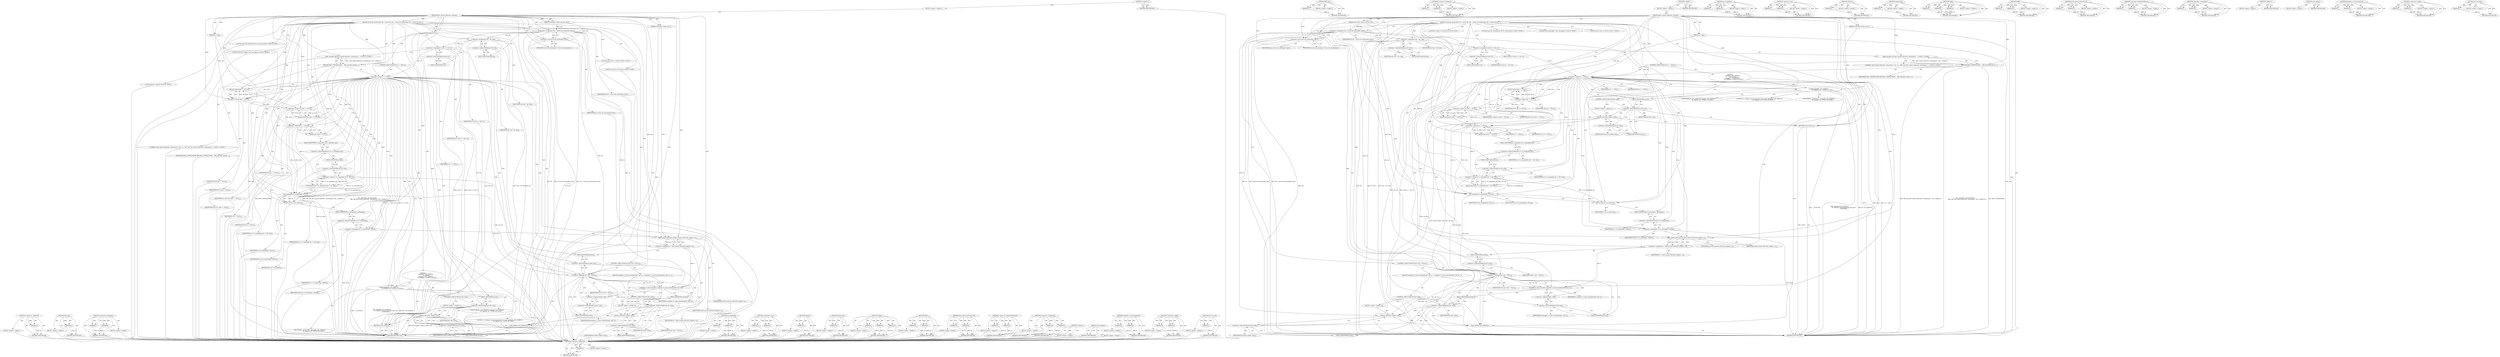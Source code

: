digraph "set_cur_state" {
vulnerable_216 [label=<(METHOD,&lt;operator&gt;.addressOf)>];
vulnerable_217 [label=<(PARAM,p1)>];
vulnerable_218 [label=<(BLOCK,&lt;empty&gt;,&lt;empty&gt;)>];
vulnerable_219 [label=<(METHOD_RETURN,ANY)>];
vulnerable_169 [label=<(METHOD,DBG_log)>];
vulnerable_170 [label=<(PARAM,p1)>];
vulnerable_171 [label=<(BLOCK,&lt;empty&gt;,&lt;empty&gt;)>];
vulnerable_172 [label=<(METHOD_RETURN,ANY)>];
vulnerable_192 [label=<(METHOD,&lt;operator&gt;.notEquals)>];
vulnerable_193 [label=<(PARAM,p1)>];
vulnerable_194 [label=<(PARAM,p2)>];
vulnerable_195 [label=<(BLOCK,&lt;empty&gt;,&lt;empty&gt;)>];
vulnerable_196 [label=<(METHOD_RETURN,ANY)>];
vulnerable_6 [label=<(METHOD,&lt;global&gt;)<SUB>1</SUB>>];
vulnerable_7 [label=<(BLOCK,&lt;empty&gt;,&lt;empty&gt;)<SUB>1</SUB>>];
vulnerable_8 [label=<(METHOD,ikev2_parent_inR1outI2_continue)<SUB>1</SUB>>];
vulnerable_9 [label=<(PARAM,struct pluto_crypto_req_cont *pcrc)<SUB>1</SUB>>];
vulnerable_10 [label=<(PARAM,struct pluto_crypto_req *r)<SUB>2</SUB>>];
vulnerable_11 [label=<(PARAM,err_t ugh)<SUB>3</SUB>>];
vulnerable_12 [label=<(BLOCK,{
	struct dh_continuation *dh = (struct dh_cont...,{
	struct dh_continuation *dh = (struct dh_cont...)<SUB>4</SUB>>];
vulnerable_13 [label="<(LOCAL,struct dh_continuation* dh: dh_continuation*)<SUB>5</SUB>>"];
vulnerable_14 [label=<(&lt;operator&gt;.assignment,*dh = (struct dh_continuation *)pcrc)<SUB>5</SUB>>];
vulnerable_15 [label=<(IDENTIFIER,dh,*dh = (struct dh_continuation *)pcrc)<SUB>5</SUB>>];
vulnerable_16 [label=<(&lt;operator&gt;.cast,(struct dh_continuation *)pcrc)<SUB>5</SUB>>];
vulnerable_17 [label=<(UNKNOWN,struct dh_continuation *,struct dh_continuation *)<SUB>5</SUB>>];
vulnerable_18 [label=<(IDENTIFIER,pcrc,(struct dh_continuation *)pcrc)<SUB>5</SUB>>];
vulnerable_19 [label="<(LOCAL,struct msg_digest* md: msg_digest*)<SUB>6</SUB>>"];
vulnerable_20 [label=<(&lt;operator&gt;.assignment,*md = dh-&gt;md)<SUB>6</SUB>>];
vulnerable_21 [label=<(IDENTIFIER,md,*md = dh-&gt;md)<SUB>6</SUB>>];
vulnerable_22 [label=<(&lt;operator&gt;.indirectFieldAccess,dh-&gt;md)<SUB>6</SUB>>];
vulnerable_23 [label=<(IDENTIFIER,dh,*md = dh-&gt;md)<SUB>6</SUB>>];
vulnerable_24 [label=<(FIELD_IDENTIFIER,md,md)<SUB>6</SUB>>];
vulnerable_25 [label="<(LOCAL,struct state* st: state*)<SUB>7</SUB>>"];
vulnerable_26 [label=<(&lt;operator&gt;.assignment,*const st = md-&gt;st)<SUB>7</SUB>>];
vulnerable_27 [label=<(IDENTIFIER,st,*const st = md-&gt;st)<SUB>7</SUB>>];
vulnerable_28 [label=<(&lt;operator&gt;.indirectFieldAccess,md-&gt;st)<SUB>7</SUB>>];
vulnerable_29 [label=<(IDENTIFIER,md,*const st = md-&gt;st)<SUB>7</SUB>>];
vulnerable_30 [label=<(FIELD_IDENTIFIER,st,st)<SUB>7</SUB>>];
vulnerable_31 [label="<(LOCAL,stf_status e: stf_status)<SUB>8</SUB>>"];
vulnerable_32 [label=<(DBG,DBG(DBG_CONTROLMORE,
	    DBG_log(&quot;ikev2 parent...)<SUB>10</SUB>>];
vulnerable_33 [label=<(IDENTIFIER,DBG_CONTROLMORE,DBG(DBG_CONTROLMORE,
	    DBG_log(&quot;ikev2 parent...)<SUB>10</SUB>>];
vulnerable_34 [label="<(DBG_log,DBG_log(&quot;ikev2 parent inR1outI2: calculating g^...)<SUB>11</SUB>>"];
vulnerable_35 [label="<(LITERAL,&quot;ikev2 parent inR1outI2: calculating g^{xy}, se...,DBG_log(&quot;ikev2 parent inR1outI2: calculating g^...)<SUB>11</SUB>>"];
vulnerable_36 [label=<(CONTROL_STRUCTURE,IF,if (st == NULL))<SUB>13</SUB>>];
vulnerable_37 [label=<(&lt;operator&gt;.equals,st == NULL)<SUB>13</SUB>>];
vulnerable_38 [label=<(IDENTIFIER,st,st == NULL)<SUB>13</SUB>>];
vulnerable_39 [label=<(IDENTIFIER,NULL,st == NULL)<SUB>13</SUB>>];
vulnerable_40 [label="<(BLOCK,{
		loglog(RC_LOG_SERIOUS,
		       &quot;%s: Reques...,{
		loglog(RC_LOG_SERIOUS,
		       &quot;%s: Reques...)<SUB>13</SUB>>"];
vulnerable_41 [label="<(loglog,loglog(RC_LOG_SERIOUS,
		       &quot;%s: Request wa...)<SUB>14</SUB>>"];
vulnerable_42 [label="<(IDENTIFIER,RC_LOG_SERIOUS,loglog(RC_LOG_SERIOUS,
		       &quot;%s: Request wa...)<SUB>14</SUB>>"];
vulnerable_43 [label="<(LITERAL,&quot;%s: Request was disconnected from state&quot;,loglog(RC_LOG_SERIOUS,
		       &quot;%s: Request wa...)<SUB>15</SUB>>"];
vulnerable_44 [label="<(IDENTIFIER,__FUNCTION__,loglog(RC_LOG_SERIOUS,
		       &quot;%s: Request wa...)<SUB>16</SUB>>"];
vulnerable_45 [label=<(CONTROL_STRUCTURE,IF,if (dh-&gt;md))<SUB>17</SUB>>];
vulnerable_46 [label=<(&lt;operator&gt;.indirectFieldAccess,dh-&gt;md)<SUB>17</SUB>>];
vulnerable_47 [label=<(IDENTIFIER,dh,if (dh-&gt;md))<SUB>17</SUB>>];
vulnerable_48 [label=<(FIELD_IDENTIFIER,md,md)<SUB>17</SUB>>];
vulnerable_49 [label=<(BLOCK,&lt;empty&gt;,&lt;empty&gt;)<SUB>18</SUB>>];
vulnerable_50 [label=<(release_md,release_md(dh-&gt;md))<SUB>18</SUB>>];
vulnerable_51 [label=<(&lt;operator&gt;.indirectFieldAccess,dh-&gt;md)<SUB>18</SUB>>];
vulnerable_52 [label=<(IDENTIFIER,dh,release_md(dh-&gt;md))<SUB>18</SUB>>];
vulnerable_53 [label=<(FIELD_IDENTIFIER,md,md)<SUB>18</SUB>>];
vulnerable_54 [label=<(RETURN,return;,return;)<SUB>19</SUB>>];
vulnerable_55 [label=<(passert,passert(ugh == NULL))<SUB>23</SUB>>];
vulnerable_56 [label=<(&lt;operator&gt;.equals,ugh == NULL)<SUB>23</SUB>>];
vulnerable_57 [label=<(IDENTIFIER,ugh,ugh == NULL)<SUB>23</SUB>>];
vulnerable_58 [label=<(IDENTIFIER,NULL,ugh == NULL)<SUB>23</SUB>>];
vulnerable_59 [label=<(passert,passert(cur_state == NULL))<SUB>24</SUB>>];
vulnerable_60 [label=<(&lt;operator&gt;.equals,cur_state == NULL)<SUB>24</SUB>>];
vulnerable_61 [label=<(IDENTIFIER,cur_state,cur_state == NULL)<SUB>24</SUB>>];
vulnerable_62 [label=<(IDENTIFIER,NULL,cur_state == NULL)<SUB>24</SUB>>];
vulnerable_63 [label=<(passert,passert(st != NULL))<SUB>25</SUB>>];
vulnerable_64 [label=<(&lt;operator&gt;.notEquals,st != NULL)<SUB>25</SUB>>];
vulnerable_65 [label=<(IDENTIFIER,st,st != NULL)<SUB>25</SUB>>];
vulnerable_66 [label=<(IDENTIFIER,NULL,st != NULL)<SUB>25</SUB>>];
vulnerable_67 [label=<(passert,passert(st-&gt;st_suspended_md == dh-&gt;md))<SUB>27</SUB>>];
vulnerable_68 [label=<(&lt;operator&gt;.equals,st-&gt;st_suspended_md == dh-&gt;md)<SUB>27</SUB>>];
vulnerable_69 [label=<(&lt;operator&gt;.indirectFieldAccess,st-&gt;st_suspended_md)<SUB>27</SUB>>];
vulnerable_70 [label=<(IDENTIFIER,st,st-&gt;st_suspended_md == dh-&gt;md)<SUB>27</SUB>>];
vulnerable_71 [label=<(FIELD_IDENTIFIER,st_suspended_md,st_suspended_md)<SUB>27</SUB>>];
vulnerable_72 [label=<(&lt;operator&gt;.indirectFieldAccess,dh-&gt;md)<SUB>27</SUB>>];
vulnerable_73 [label=<(IDENTIFIER,dh,st-&gt;st_suspended_md == dh-&gt;md)<SUB>27</SUB>>];
vulnerable_74 [label=<(FIELD_IDENTIFIER,md,md)<SUB>27</SUB>>];
vulnerable_75 [label=<(set_suspended,set_suspended(st, NULL))<SUB>28</SUB>>];
vulnerable_76 [label=<(IDENTIFIER,st,set_suspended(st, NULL))<SUB>28</SUB>>];
vulnerable_77 [label=<(IDENTIFIER,NULL,set_suspended(st, NULL))<SUB>28</SUB>>];
vulnerable_78 [label=<(set_cur_state,set_cur_state(st))<SUB>30</SUB>>];
vulnerable_79 [label=<(IDENTIFIER,st,set_cur_state(st))<SUB>30</SUB>>];
vulnerable_80 [label=<(&lt;operator&gt;.assignment,st-&gt;st_calculating = FALSE)<SUB>32</SUB>>];
vulnerable_81 [label=<(&lt;operator&gt;.indirectFieldAccess,st-&gt;st_calculating)<SUB>32</SUB>>];
vulnerable_82 [label=<(IDENTIFIER,st,st-&gt;st_calculating = FALSE)<SUB>32</SUB>>];
vulnerable_83 [label=<(FIELD_IDENTIFIER,st_calculating,st_calculating)<SUB>32</SUB>>];
vulnerable_84 [label=<(IDENTIFIER,FALSE,st-&gt;st_calculating = FALSE)<SUB>32</SUB>>];
vulnerable_85 [label=<(&lt;operator&gt;.assignment,e = ikev2_parent_inR1outI2_tail(pcrc, r))<SUB>34</SUB>>];
vulnerable_86 [label=<(IDENTIFIER,e,e = ikev2_parent_inR1outI2_tail(pcrc, r))<SUB>34</SUB>>];
vulnerable_87 [label=<(ikev2_parent_inR1outI2_tail,ikev2_parent_inR1outI2_tail(pcrc, r))<SUB>34</SUB>>];
vulnerable_88 [label=<(IDENTIFIER,pcrc,ikev2_parent_inR1outI2_tail(pcrc, r))<SUB>34</SUB>>];
vulnerable_89 [label=<(IDENTIFIER,r,ikev2_parent_inR1outI2_tail(pcrc, r))<SUB>34</SUB>>];
vulnerable_90 [label=<(CONTROL_STRUCTURE,IF,if (dh-&gt;md != NULL))<SUB>36</SUB>>];
vulnerable_91 [label=<(&lt;operator&gt;.notEquals,dh-&gt;md != NULL)<SUB>36</SUB>>];
vulnerable_92 [label=<(&lt;operator&gt;.indirectFieldAccess,dh-&gt;md)<SUB>36</SUB>>];
vulnerable_93 [label=<(IDENTIFIER,dh,dh-&gt;md != NULL)<SUB>36</SUB>>];
vulnerable_94 [label=<(FIELD_IDENTIFIER,md,md)<SUB>36</SUB>>];
vulnerable_95 [label=<(IDENTIFIER,NULL,dh-&gt;md != NULL)<SUB>36</SUB>>];
vulnerable_96 [label=<(BLOCK,{
		complete_v2_state_transition(&amp;dh-&gt;md, e);
	...,{
		complete_v2_state_transition(&amp;dh-&gt;md, e);
	...)<SUB>36</SUB>>];
vulnerable_97 [label=<(complete_v2_state_transition,complete_v2_state_transition(&amp;dh-&gt;md, e))<SUB>37</SUB>>];
vulnerable_98 [label=<(&lt;operator&gt;.addressOf,&amp;dh-&gt;md)<SUB>37</SUB>>];
vulnerable_99 [label=<(&lt;operator&gt;.indirectFieldAccess,dh-&gt;md)<SUB>37</SUB>>];
vulnerable_100 [label=<(IDENTIFIER,dh,complete_v2_state_transition(&amp;dh-&gt;md, e))<SUB>37</SUB>>];
vulnerable_101 [label=<(FIELD_IDENTIFIER,md,md)<SUB>37</SUB>>];
vulnerable_102 [label=<(IDENTIFIER,e,complete_v2_state_transition(&amp;dh-&gt;md, e))<SUB>37</SUB>>];
vulnerable_103 [label=<(CONTROL_STRUCTURE,IF,if (dh-&gt;md))<SUB>38</SUB>>];
vulnerable_104 [label=<(&lt;operator&gt;.indirectFieldAccess,dh-&gt;md)<SUB>38</SUB>>];
vulnerable_105 [label=<(IDENTIFIER,dh,if (dh-&gt;md))<SUB>38</SUB>>];
vulnerable_106 [label=<(FIELD_IDENTIFIER,md,md)<SUB>38</SUB>>];
vulnerable_107 [label=<(BLOCK,&lt;empty&gt;,&lt;empty&gt;)<SUB>39</SUB>>];
vulnerable_108 [label=<(release_md,release_md(dh-&gt;md))<SUB>39</SUB>>];
vulnerable_109 [label=<(&lt;operator&gt;.indirectFieldAccess,dh-&gt;md)<SUB>39</SUB>>];
vulnerable_110 [label=<(IDENTIFIER,dh,release_md(dh-&gt;md))<SUB>39</SUB>>];
vulnerable_111 [label=<(FIELD_IDENTIFIER,md,md)<SUB>39</SUB>>];
vulnerable_112 [label=<(reset_globals,reset_globals())<SUB>41</SUB>>];
vulnerable_113 [label="<(LOCAL,passert : passert)<SUB>42</SUB>>"];
vulnerable_114 [label=<(METHOD_RETURN,void)<SUB>1</SUB>>];
vulnerable_116 [label=<(METHOD_RETURN,ANY)<SUB>1</SUB>>];
vulnerable_197 [label=<(METHOD,set_suspended)>];
vulnerable_198 [label=<(PARAM,p1)>];
vulnerable_199 [label=<(PARAM,p2)>];
vulnerable_200 [label=<(BLOCK,&lt;empty&gt;,&lt;empty&gt;)>];
vulnerable_201 [label=<(METHOD_RETURN,ANY)>];
vulnerable_154 [label=<(METHOD,&lt;operator&gt;.cast)>];
vulnerable_155 [label=<(PARAM,p1)>];
vulnerable_156 [label=<(PARAM,p2)>];
vulnerable_157 [label=<(BLOCK,&lt;empty&gt;,&lt;empty&gt;)>];
vulnerable_158 [label=<(METHOD_RETURN,ANY)>];
vulnerable_188 [label=<(METHOD,passert)>];
vulnerable_189 [label=<(PARAM,p1)>];
vulnerable_190 [label=<(BLOCK,&lt;empty&gt;,&lt;empty&gt;)>];
vulnerable_191 [label=<(METHOD_RETURN,ANY)>];
vulnerable_184 [label=<(METHOD,release_md)>];
vulnerable_185 [label=<(PARAM,p1)>];
vulnerable_186 [label=<(BLOCK,&lt;empty&gt;,&lt;empty&gt;)>];
vulnerable_187 [label=<(METHOD_RETURN,ANY)>];
vulnerable_178 [label=<(METHOD,loglog)>];
vulnerable_179 [label=<(PARAM,p1)>];
vulnerable_180 [label=<(PARAM,p2)>];
vulnerable_181 [label=<(PARAM,p3)>];
vulnerable_182 [label=<(BLOCK,&lt;empty&gt;,&lt;empty&gt;)>];
vulnerable_183 [label=<(METHOD_RETURN,ANY)>];
vulnerable_164 [label=<(METHOD,DBG)>];
vulnerable_165 [label=<(PARAM,p1)>];
vulnerable_166 [label=<(PARAM,p2)>];
vulnerable_167 [label=<(BLOCK,&lt;empty&gt;,&lt;empty&gt;)>];
vulnerable_168 [label=<(METHOD_RETURN,ANY)>];
vulnerable_206 [label=<(METHOD,ikev2_parent_inR1outI2_tail)>];
vulnerable_207 [label=<(PARAM,p1)>];
vulnerable_208 [label=<(PARAM,p2)>];
vulnerable_209 [label=<(BLOCK,&lt;empty&gt;,&lt;empty&gt;)>];
vulnerable_210 [label=<(METHOD_RETURN,ANY)>];
vulnerable_159 [label=<(METHOD,&lt;operator&gt;.indirectFieldAccess)>];
vulnerable_160 [label=<(PARAM,p1)>];
vulnerable_161 [label=<(PARAM,p2)>];
vulnerable_162 [label=<(BLOCK,&lt;empty&gt;,&lt;empty&gt;)>];
vulnerable_163 [label=<(METHOD_RETURN,ANY)>];
vulnerable_149 [label=<(METHOD,&lt;operator&gt;.assignment)>];
vulnerable_150 [label=<(PARAM,p1)>];
vulnerable_151 [label=<(PARAM,p2)>];
vulnerable_152 [label=<(BLOCK,&lt;empty&gt;,&lt;empty&gt;)>];
vulnerable_153 [label=<(METHOD_RETURN,ANY)>];
vulnerable_143 [label=<(METHOD,&lt;global&gt;)<SUB>1</SUB>>];
vulnerable_144 [label=<(BLOCK,&lt;empty&gt;,&lt;empty&gt;)>];
vulnerable_145 [label=<(METHOD_RETURN,ANY)>];
vulnerable_220 [label=<(METHOD,reset_globals)>];
vulnerable_221 [label=<(BLOCK,&lt;empty&gt;,&lt;empty&gt;)>];
vulnerable_222 [label=<(METHOD_RETURN,ANY)>];
vulnerable_211 [label=<(METHOD,complete_v2_state_transition)>];
vulnerable_212 [label=<(PARAM,p1)>];
vulnerable_213 [label=<(PARAM,p2)>];
vulnerable_214 [label=<(BLOCK,&lt;empty&gt;,&lt;empty&gt;)>];
vulnerable_215 [label=<(METHOD_RETURN,ANY)>];
vulnerable_173 [label=<(METHOD,&lt;operator&gt;.equals)>];
vulnerable_174 [label=<(PARAM,p1)>];
vulnerable_175 [label=<(PARAM,p2)>];
vulnerable_176 [label=<(BLOCK,&lt;empty&gt;,&lt;empty&gt;)>];
vulnerable_177 [label=<(METHOD_RETURN,ANY)>];
vulnerable_202 [label=<(METHOD,set_cur_state)>];
vulnerable_203 [label=<(PARAM,p1)>];
vulnerable_204 [label=<(BLOCK,&lt;empty&gt;,&lt;empty&gt;)>];
vulnerable_205 [label=<(METHOD_RETURN,ANY)>];
fixed_213 [label=<(METHOD,&lt;operator&gt;.addressOf)>];
fixed_214 [label=<(PARAM,p1)>];
fixed_215 [label=<(BLOCK,&lt;empty&gt;,&lt;empty&gt;)>];
fixed_216 [label=<(METHOD_RETURN,ANY)>];
fixed_166 [label=<(METHOD,DBG_log)>];
fixed_167 [label=<(PARAM,p1)>];
fixed_168 [label=<(BLOCK,&lt;empty&gt;,&lt;empty&gt;)>];
fixed_169 [label=<(METHOD_RETURN,ANY)>];
fixed_189 [label=<(METHOD,&lt;operator&gt;.notEquals)>];
fixed_190 [label=<(PARAM,p1)>];
fixed_191 [label=<(PARAM,p2)>];
fixed_192 [label=<(BLOCK,&lt;empty&gt;,&lt;empty&gt;)>];
fixed_193 [label=<(METHOD_RETURN,ANY)>];
fixed_6 [label=<(METHOD,&lt;global&gt;)<SUB>1</SUB>>];
fixed_7 [label=<(BLOCK,&lt;empty&gt;,&lt;empty&gt;)<SUB>1</SUB>>];
fixed_8 [label=<(METHOD,ikev2_parent_inR1outI2_continue)<SUB>1</SUB>>];
fixed_9 [label=<(PARAM,struct pluto_crypto_req_cont *pcrc)<SUB>1</SUB>>];
fixed_10 [label=<(PARAM,struct pluto_crypto_req *r)<SUB>2</SUB>>];
fixed_11 [label=<(PARAM,err_t ugh)<SUB>3</SUB>>];
fixed_12 [label=<(BLOCK,{
	struct dh_continuation *dh = (struct dh_cont...,{
	struct dh_continuation *dh = (struct dh_cont...)<SUB>4</SUB>>];
fixed_13 [label="<(LOCAL,struct dh_continuation* dh: dh_continuation*)<SUB>5</SUB>>"];
fixed_14 [label=<(&lt;operator&gt;.assignment,*dh = (struct dh_continuation *)pcrc)<SUB>5</SUB>>];
fixed_15 [label=<(IDENTIFIER,dh,*dh = (struct dh_continuation *)pcrc)<SUB>5</SUB>>];
fixed_16 [label=<(&lt;operator&gt;.cast,(struct dh_continuation *)pcrc)<SUB>5</SUB>>];
fixed_17 [label=<(UNKNOWN,struct dh_continuation *,struct dh_continuation *)<SUB>5</SUB>>];
fixed_18 [label=<(IDENTIFIER,pcrc,(struct dh_continuation *)pcrc)<SUB>5</SUB>>];
fixed_19 [label="<(LOCAL,struct msg_digest* md: msg_digest*)<SUB>6</SUB>>"];
fixed_20 [label=<(&lt;operator&gt;.assignment,*md = dh-&gt;md)<SUB>6</SUB>>];
fixed_21 [label=<(IDENTIFIER,md,*md = dh-&gt;md)<SUB>6</SUB>>];
fixed_22 [label=<(&lt;operator&gt;.indirectFieldAccess,dh-&gt;md)<SUB>6</SUB>>];
fixed_23 [label=<(IDENTIFIER,dh,*md = dh-&gt;md)<SUB>6</SUB>>];
fixed_24 [label=<(FIELD_IDENTIFIER,md,md)<SUB>6</SUB>>];
fixed_25 [label="<(LOCAL,struct state* st: state*)<SUB>7</SUB>>"];
fixed_26 [label=<(&lt;operator&gt;.assignment,*const st = md-&gt;st)<SUB>7</SUB>>];
fixed_27 [label=<(IDENTIFIER,st,*const st = md-&gt;st)<SUB>7</SUB>>];
fixed_28 [label=<(&lt;operator&gt;.indirectFieldAccess,md-&gt;st)<SUB>7</SUB>>];
fixed_29 [label=<(IDENTIFIER,md,*const st = md-&gt;st)<SUB>7</SUB>>];
fixed_30 [label=<(FIELD_IDENTIFIER,st,st)<SUB>7</SUB>>];
fixed_31 [label="<(LOCAL,stf_status e: stf_status)<SUB>8</SUB>>"];
fixed_32 [label=<(DBG,DBG(DBG_CONTROLMORE,
	    DBG_log(&quot;ikev2 parent...)<SUB>10</SUB>>];
fixed_33 [label=<(IDENTIFIER,DBG_CONTROLMORE,DBG(DBG_CONTROLMORE,
	    DBG_log(&quot;ikev2 parent...)<SUB>10</SUB>>];
fixed_34 [label="<(DBG_log,DBG_log(&quot;ikev2 parent inR1outI2: calculating g^...)<SUB>11</SUB>>"];
fixed_35 [label="<(LITERAL,&quot;ikev2 parent inR1outI2: calculating g^{xy}, se...,DBG_log(&quot;ikev2 parent inR1outI2: calculating g^...)<SUB>11</SUB>>"];
fixed_36 [label=<(CONTROL_STRUCTURE,IF,if (st == NULL))<SUB>13</SUB>>];
fixed_37 [label=<(&lt;operator&gt;.equals,st == NULL)<SUB>13</SUB>>];
fixed_38 [label=<(IDENTIFIER,st,st == NULL)<SUB>13</SUB>>];
fixed_39 [label=<(IDENTIFIER,NULL,st == NULL)<SUB>13</SUB>>];
fixed_40 [label="<(BLOCK,{
		loglog(RC_LOG_SERIOUS,
		       &quot;%s: Reques...,{
		loglog(RC_LOG_SERIOUS,
		       &quot;%s: Reques...)<SUB>13</SUB>>"];
fixed_41 [label="<(loglog,loglog(RC_LOG_SERIOUS,
		       &quot;%s: Request wa...)<SUB>14</SUB>>"];
fixed_42 [label="<(IDENTIFIER,RC_LOG_SERIOUS,loglog(RC_LOG_SERIOUS,
		       &quot;%s: Request wa...)<SUB>14</SUB>>"];
fixed_43 [label="<(LITERAL,&quot;%s: Request was disconnected from state&quot;,loglog(RC_LOG_SERIOUS,
		       &quot;%s: Request wa...)<SUB>15</SUB>>"];
fixed_44 [label="<(IDENTIFIER,__FUNCTION__,loglog(RC_LOG_SERIOUS,
		       &quot;%s: Request wa...)<SUB>16</SUB>>"];
fixed_45 [label=<(CONTROL_STRUCTURE,IF,if (dh-&gt;md))<SUB>17</SUB>>];
fixed_46 [label=<(&lt;operator&gt;.indirectFieldAccess,dh-&gt;md)<SUB>17</SUB>>];
fixed_47 [label=<(IDENTIFIER,dh,if (dh-&gt;md))<SUB>17</SUB>>];
fixed_48 [label=<(FIELD_IDENTIFIER,md,md)<SUB>17</SUB>>];
fixed_49 [label=<(BLOCK,&lt;empty&gt;,&lt;empty&gt;)<SUB>18</SUB>>];
fixed_50 [label=<(release_md,release_md(dh-&gt;md))<SUB>18</SUB>>];
fixed_51 [label=<(&lt;operator&gt;.indirectFieldAccess,dh-&gt;md)<SUB>18</SUB>>];
fixed_52 [label=<(IDENTIFIER,dh,release_md(dh-&gt;md))<SUB>18</SUB>>];
fixed_53 [label=<(FIELD_IDENTIFIER,md,md)<SUB>18</SUB>>];
fixed_54 [label=<(RETURN,return;,return;)<SUB>19</SUB>>];
fixed_55 [label=<(passert,passert(ugh == NULL))<SUB>23</SUB>>];
fixed_56 [label=<(&lt;operator&gt;.equals,ugh == NULL)<SUB>23</SUB>>];
fixed_57 [label=<(IDENTIFIER,ugh,ugh == NULL)<SUB>23</SUB>>];
fixed_58 [label=<(IDENTIFIER,NULL,ugh == NULL)<SUB>23</SUB>>];
fixed_59 [label=<(passert,passert(cur_state == NULL))<SUB>24</SUB>>];
fixed_60 [label=<(&lt;operator&gt;.equals,cur_state == NULL)<SUB>24</SUB>>];
fixed_61 [label=<(IDENTIFIER,cur_state,cur_state == NULL)<SUB>24</SUB>>];
fixed_62 [label=<(IDENTIFIER,NULL,cur_state == NULL)<SUB>24</SUB>>];
fixed_63 [label=<(passert,passert(st != NULL))<SUB>25</SUB>>];
fixed_64 [label=<(&lt;operator&gt;.notEquals,st != NULL)<SUB>25</SUB>>];
fixed_65 [label=<(IDENTIFIER,st,st != NULL)<SUB>25</SUB>>];
fixed_66 [label=<(IDENTIFIER,NULL,st != NULL)<SUB>25</SUB>>];
fixed_67 [label=<(passert,passert(st-&gt;st_suspended_md == dh-&gt;md))<SUB>27</SUB>>];
fixed_68 [label=<(&lt;operator&gt;.equals,st-&gt;st_suspended_md == dh-&gt;md)<SUB>27</SUB>>];
fixed_69 [label=<(&lt;operator&gt;.indirectFieldAccess,st-&gt;st_suspended_md)<SUB>27</SUB>>];
fixed_70 [label=<(IDENTIFIER,st,st-&gt;st_suspended_md == dh-&gt;md)<SUB>27</SUB>>];
fixed_71 [label=<(FIELD_IDENTIFIER,st_suspended_md,st_suspended_md)<SUB>27</SUB>>];
fixed_72 [label=<(&lt;operator&gt;.indirectFieldAccess,dh-&gt;md)<SUB>27</SUB>>];
fixed_73 [label=<(IDENTIFIER,dh,st-&gt;st_suspended_md == dh-&gt;md)<SUB>27</SUB>>];
fixed_74 [label=<(FIELD_IDENTIFIER,md,md)<SUB>27</SUB>>];
fixed_75 [label=<(set_suspended,set_suspended(st, NULL))<SUB>28</SUB>>];
fixed_76 [label=<(IDENTIFIER,st,set_suspended(st, NULL))<SUB>28</SUB>>];
fixed_77 [label=<(IDENTIFIER,NULL,set_suspended(st, NULL))<SUB>28</SUB>>];
fixed_78 [label=<(set_cur_state,set_cur_state(st))<SUB>30</SUB>>];
fixed_79 [label=<(IDENTIFIER,st,set_cur_state(st))<SUB>30</SUB>>];
fixed_80 [label=<(&lt;operator&gt;.assignment,st-&gt;st_calculating = FALSE)<SUB>32</SUB>>];
fixed_81 [label=<(&lt;operator&gt;.indirectFieldAccess,st-&gt;st_calculating)<SUB>32</SUB>>];
fixed_82 [label=<(IDENTIFIER,st,st-&gt;st_calculating = FALSE)<SUB>32</SUB>>];
fixed_83 [label=<(FIELD_IDENTIFIER,st_calculating,st_calculating)<SUB>32</SUB>>];
fixed_84 [label=<(IDENTIFIER,FALSE,st-&gt;st_calculating = FALSE)<SUB>32</SUB>>];
fixed_85 [label=<(&lt;operator&gt;.assignment,e = ikev2_parent_inR1outI2_tail(pcrc, r))<SUB>34</SUB>>];
fixed_86 [label=<(IDENTIFIER,e,e = ikev2_parent_inR1outI2_tail(pcrc, r))<SUB>34</SUB>>];
fixed_87 [label=<(ikev2_parent_inR1outI2_tail,ikev2_parent_inR1outI2_tail(pcrc, r))<SUB>34</SUB>>];
fixed_88 [label=<(IDENTIFIER,pcrc,ikev2_parent_inR1outI2_tail(pcrc, r))<SUB>34</SUB>>];
fixed_89 [label=<(IDENTIFIER,r,ikev2_parent_inR1outI2_tail(pcrc, r))<SUB>34</SUB>>];
fixed_90 [label=<(CONTROL_STRUCTURE,IF,if (dh-&gt;md != NULL))<SUB>36</SUB>>];
fixed_91 [label=<(&lt;operator&gt;.notEquals,dh-&gt;md != NULL)<SUB>36</SUB>>];
fixed_92 [label=<(&lt;operator&gt;.indirectFieldAccess,dh-&gt;md)<SUB>36</SUB>>];
fixed_93 [label=<(IDENTIFIER,dh,dh-&gt;md != NULL)<SUB>36</SUB>>];
fixed_94 [label=<(FIELD_IDENTIFIER,md,md)<SUB>36</SUB>>];
fixed_95 [label=<(IDENTIFIER,NULL,dh-&gt;md != NULL)<SUB>36</SUB>>];
fixed_96 [label=<(BLOCK,{
		complete_v2_state_transition(&amp;dh-&gt;md, e);
	...,{
		complete_v2_state_transition(&amp;dh-&gt;md, e);
	...)<SUB>36</SUB>>];
fixed_97 [label=<(complete_v2_state_transition,complete_v2_state_transition(&amp;dh-&gt;md, e))<SUB>37</SUB>>];
fixed_98 [label=<(&lt;operator&gt;.addressOf,&amp;dh-&gt;md)<SUB>37</SUB>>];
fixed_99 [label=<(&lt;operator&gt;.indirectFieldAccess,dh-&gt;md)<SUB>37</SUB>>];
fixed_100 [label=<(IDENTIFIER,dh,complete_v2_state_transition(&amp;dh-&gt;md, e))<SUB>37</SUB>>];
fixed_101 [label=<(FIELD_IDENTIFIER,md,md)<SUB>37</SUB>>];
fixed_102 [label=<(IDENTIFIER,e,complete_v2_state_transition(&amp;dh-&gt;md, e))<SUB>37</SUB>>];
fixed_103 [label=<(CONTROL_STRUCTURE,IF,if (dh-&gt;md))<SUB>38</SUB>>];
fixed_104 [label=<(&lt;operator&gt;.indirectFieldAccess,dh-&gt;md)<SUB>38</SUB>>];
fixed_105 [label=<(IDENTIFIER,dh,if (dh-&gt;md))<SUB>38</SUB>>];
fixed_106 [label=<(FIELD_IDENTIFIER,md,md)<SUB>38</SUB>>];
fixed_107 [label=<(BLOCK,&lt;empty&gt;,&lt;empty&gt;)<SUB>39</SUB>>];
fixed_108 [label=<(release_md,release_md(dh-&gt;md))<SUB>39</SUB>>];
fixed_109 [label=<(&lt;operator&gt;.indirectFieldAccess,dh-&gt;md)<SUB>39</SUB>>];
fixed_110 [label=<(IDENTIFIER,dh,release_md(dh-&gt;md))<SUB>39</SUB>>];
fixed_111 [label=<(FIELD_IDENTIFIER,md,md)<SUB>39</SUB>>];
fixed_112 [label=<(reset_globals,reset_globals())<SUB>41</SUB>>];
fixed_113 [label=<(METHOD_RETURN,void)<SUB>1</SUB>>];
fixed_115 [label=<(METHOD_RETURN,ANY)<SUB>1</SUB>>];
fixed_194 [label=<(METHOD,set_suspended)>];
fixed_195 [label=<(PARAM,p1)>];
fixed_196 [label=<(PARAM,p2)>];
fixed_197 [label=<(BLOCK,&lt;empty&gt;,&lt;empty&gt;)>];
fixed_198 [label=<(METHOD_RETURN,ANY)>];
fixed_151 [label=<(METHOD,&lt;operator&gt;.cast)>];
fixed_152 [label=<(PARAM,p1)>];
fixed_153 [label=<(PARAM,p2)>];
fixed_154 [label=<(BLOCK,&lt;empty&gt;,&lt;empty&gt;)>];
fixed_155 [label=<(METHOD_RETURN,ANY)>];
fixed_185 [label=<(METHOD,passert)>];
fixed_186 [label=<(PARAM,p1)>];
fixed_187 [label=<(BLOCK,&lt;empty&gt;,&lt;empty&gt;)>];
fixed_188 [label=<(METHOD_RETURN,ANY)>];
fixed_181 [label=<(METHOD,release_md)>];
fixed_182 [label=<(PARAM,p1)>];
fixed_183 [label=<(BLOCK,&lt;empty&gt;,&lt;empty&gt;)>];
fixed_184 [label=<(METHOD_RETURN,ANY)>];
fixed_175 [label=<(METHOD,loglog)>];
fixed_176 [label=<(PARAM,p1)>];
fixed_177 [label=<(PARAM,p2)>];
fixed_178 [label=<(PARAM,p3)>];
fixed_179 [label=<(BLOCK,&lt;empty&gt;,&lt;empty&gt;)>];
fixed_180 [label=<(METHOD_RETURN,ANY)>];
fixed_161 [label=<(METHOD,DBG)>];
fixed_162 [label=<(PARAM,p1)>];
fixed_163 [label=<(PARAM,p2)>];
fixed_164 [label=<(BLOCK,&lt;empty&gt;,&lt;empty&gt;)>];
fixed_165 [label=<(METHOD_RETURN,ANY)>];
fixed_203 [label=<(METHOD,ikev2_parent_inR1outI2_tail)>];
fixed_204 [label=<(PARAM,p1)>];
fixed_205 [label=<(PARAM,p2)>];
fixed_206 [label=<(BLOCK,&lt;empty&gt;,&lt;empty&gt;)>];
fixed_207 [label=<(METHOD_RETURN,ANY)>];
fixed_156 [label=<(METHOD,&lt;operator&gt;.indirectFieldAccess)>];
fixed_157 [label=<(PARAM,p1)>];
fixed_158 [label=<(PARAM,p2)>];
fixed_159 [label=<(BLOCK,&lt;empty&gt;,&lt;empty&gt;)>];
fixed_160 [label=<(METHOD_RETURN,ANY)>];
fixed_146 [label=<(METHOD,&lt;operator&gt;.assignment)>];
fixed_147 [label=<(PARAM,p1)>];
fixed_148 [label=<(PARAM,p2)>];
fixed_149 [label=<(BLOCK,&lt;empty&gt;,&lt;empty&gt;)>];
fixed_150 [label=<(METHOD_RETURN,ANY)>];
fixed_140 [label=<(METHOD,&lt;global&gt;)<SUB>1</SUB>>];
fixed_141 [label=<(BLOCK,&lt;empty&gt;,&lt;empty&gt;)>];
fixed_142 [label=<(METHOD_RETURN,ANY)>];
fixed_217 [label=<(METHOD,reset_globals)>];
fixed_218 [label=<(BLOCK,&lt;empty&gt;,&lt;empty&gt;)>];
fixed_219 [label=<(METHOD_RETURN,ANY)>];
fixed_208 [label=<(METHOD,complete_v2_state_transition)>];
fixed_209 [label=<(PARAM,p1)>];
fixed_210 [label=<(PARAM,p2)>];
fixed_211 [label=<(BLOCK,&lt;empty&gt;,&lt;empty&gt;)>];
fixed_212 [label=<(METHOD_RETURN,ANY)>];
fixed_170 [label=<(METHOD,&lt;operator&gt;.equals)>];
fixed_171 [label=<(PARAM,p1)>];
fixed_172 [label=<(PARAM,p2)>];
fixed_173 [label=<(BLOCK,&lt;empty&gt;,&lt;empty&gt;)>];
fixed_174 [label=<(METHOD_RETURN,ANY)>];
fixed_199 [label=<(METHOD,set_cur_state)>];
fixed_200 [label=<(PARAM,p1)>];
fixed_201 [label=<(BLOCK,&lt;empty&gt;,&lt;empty&gt;)>];
fixed_202 [label=<(METHOD_RETURN,ANY)>];
vulnerable_216 -> vulnerable_217  [key=0, label="AST: "];
vulnerable_216 -> vulnerable_217  [key=1, label="DDG: "];
vulnerable_216 -> vulnerable_218  [key=0, label="AST: "];
vulnerable_216 -> vulnerable_219  [key=0, label="AST: "];
vulnerable_216 -> vulnerable_219  [key=1, label="CFG: "];
vulnerable_217 -> vulnerable_219  [key=0, label="DDG: p1"];
vulnerable_218 -> fixed_213  [key=0];
vulnerable_219 -> fixed_213  [key=0];
vulnerable_169 -> vulnerable_170  [key=0, label="AST: "];
vulnerable_169 -> vulnerable_170  [key=1, label="DDG: "];
vulnerable_169 -> vulnerable_171  [key=0, label="AST: "];
vulnerable_169 -> vulnerable_172  [key=0, label="AST: "];
vulnerable_169 -> vulnerable_172  [key=1, label="CFG: "];
vulnerable_170 -> vulnerable_172  [key=0, label="DDG: p1"];
vulnerable_171 -> fixed_213  [key=0];
vulnerable_172 -> fixed_213  [key=0];
vulnerable_192 -> vulnerable_193  [key=0, label="AST: "];
vulnerable_192 -> vulnerable_193  [key=1, label="DDG: "];
vulnerable_192 -> vulnerable_195  [key=0, label="AST: "];
vulnerable_192 -> vulnerable_194  [key=0, label="AST: "];
vulnerable_192 -> vulnerable_194  [key=1, label="DDG: "];
vulnerable_192 -> vulnerable_196  [key=0, label="AST: "];
vulnerable_192 -> vulnerable_196  [key=1, label="CFG: "];
vulnerable_193 -> vulnerable_196  [key=0, label="DDG: p1"];
vulnerable_194 -> vulnerable_196  [key=0, label="DDG: p2"];
vulnerable_195 -> fixed_213  [key=0];
vulnerable_196 -> fixed_213  [key=0];
vulnerable_6 -> vulnerable_7  [key=0, label="AST: "];
vulnerable_6 -> vulnerable_116  [key=0, label="AST: "];
vulnerable_6 -> vulnerable_116  [key=1, label="CFG: "];
vulnerable_7 -> vulnerable_8  [key=0, label="AST: "];
vulnerable_8 -> vulnerable_9  [key=0, label="AST: "];
vulnerable_8 -> vulnerable_9  [key=1, label="DDG: "];
vulnerable_8 -> vulnerable_10  [key=0, label="AST: "];
vulnerable_8 -> vulnerable_10  [key=1, label="DDG: "];
vulnerable_8 -> vulnerable_11  [key=0, label="AST: "];
vulnerable_8 -> vulnerable_11  [key=1, label="DDG: "];
vulnerable_8 -> vulnerable_12  [key=0, label="AST: "];
vulnerable_8 -> vulnerable_114  [key=0, label="AST: "];
vulnerable_8 -> vulnerable_17  [key=0, label="CFG: "];
vulnerable_8 -> vulnerable_14  [key=0, label="DDG: "];
vulnerable_8 -> vulnerable_80  [key=0, label="DDG: "];
vulnerable_8 -> vulnerable_112  [key=0, label="DDG: "];
vulnerable_8 -> vulnerable_32  [key=0, label="DDG: "];
vulnerable_8 -> vulnerable_75  [key=0, label="DDG: "];
vulnerable_8 -> vulnerable_78  [key=0, label="DDG: "];
vulnerable_8 -> vulnerable_16  [key=0, label="DDG: "];
vulnerable_8 -> vulnerable_34  [key=0, label="DDG: "];
vulnerable_8 -> vulnerable_37  [key=0, label="DDG: "];
vulnerable_8 -> vulnerable_54  [key=0, label="DDG: "];
vulnerable_8 -> vulnerable_56  [key=0, label="DDG: "];
vulnerable_8 -> vulnerable_60  [key=0, label="DDG: "];
vulnerable_8 -> vulnerable_64  [key=0, label="DDG: "];
vulnerable_8 -> vulnerable_87  [key=0, label="DDG: "];
vulnerable_8 -> vulnerable_91  [key=0, label="DDG: "];
vulnerable_8 -> vulnerable_41  [key=0, label="DDG: "];
vulnerable_8 -> vulnerable_97  [key=0, label="DDG: "];
vulnerable_9 -> vulnerable_14  [key=0, label="DDG: pcrc"];
vulnerable_9 -> vulnerable_16  [key=0, label="DDG: pcrc"];
vulnerable_9 -> vulnerable_87  [key=0, label="DDG: pcrc"];
vulnerable_10 -> vulnerable_114  [key=0, label="DDG: r"];
vulnerable_10 -> vulnerable_87  [key=0, label="DDG: r"];
vulnerable_11 -> vulnerable_114  [key=0, label="DDG: ugh"];
vulnerable_11 -> vulnerable_56  [key=0, label="DDG: ugh"];
vulnerable_12 -> vulnerable_13  [key=0, label="AST: "];
vulnerable_12 -> vulnerable_14  [key=0, label="AST: "];
vulnerable_12 -> vulnerable_19  [key=0, label="AST: "];
vulnerable_12 -> vulnerable_20  [key=0, label="AST: "];
vulnerable_12 -> vulnerable_25  [key=0, label="AST: "];
vulnerable_12 -> vulnerable_26  [key=0, label="AST: "];
vulnerable_12 -> vulnerable_31  [key=0, label="AST: "];
vulnerable_12 -> vulnerable_32  [key=0, label="AST: "];
vulnerable_12 -> vulnerable_36  [key=0, label="AST: "];
vulnerable_12 -> vulnerable_55  [key=0, label="AST: "];
vulnerable_12 -> vulnerable_59  [key=0, label="AST: "];
vulnerable_12 -> vulnerable_63  [key=0, label="AST: "];
vulnerable_12 -> vulnerable_67  [key=0, label="AST: "];
vulnerable_12 -> vulnerable_75  [key=0, label="AST: "];
vulnerable_12 -> vulnerable_78  [key=0, label="AST: "];
vulnerable_12 -> vulnerable_80  [key=0, label="AST: "];
vulnerable_12 -> vulnerable_85  [key=0, label="AST: "];
vulnerable_12 -> vulnerable_90  [key=0, label="AST: "];
vulnerable_12 -> vulnerable_112  [key=0, label="AST: "];
vulnerable_12 -> vulnerable_113  [key=0, label="AST: "];
vulnerable_13 -> fixed_213  [key=0];
vulnerable_14 -> vulnerable_15  [key=0, label="AST: "];
vulnerable_14 -> vulnerable_16  [key=0, label="AST: "];
vulnerable_14 -> vulnerable_24  [key=0, label="CFG: "];
vulnerable_14 -> vulnerable_114  [key=0, label="DDG: dh"];
vulnerable_14 -> vulnerable_114  [key=1, label="DDG: (struct dh_continuation *)pcrc"];
vulnerable_14 -> vulnerable_114  [key=2, label="DDG: *dh = (struct dh_continuation *)pcrc"];
vulnerable_14 -> vulnerable_20  [key=0, label="DDG: dh"];
vulnerable_14 -> vulnerable_68  [key=0, label="DDG: dh"];
vulnerable_14 -> vulnerable_91  [key=0, label="DDG: dh"];
vulnerable_14 -> vulnerable_97  [key=0, label="DDG: dh"];
vulnerable_14 -> vulnerable_50  [key=0, label="DDG: dh"];
vulnerable_14 -> vulnerable_108  [key=0, label="DDG: dh"];
vulnerable_15 -> fixed_213  [key=0];
vulnerable_16 -> vulnerable_17  [key=0, label="AST: "];
vulnerable_16 -> vulnerable_18  [key=0, label="AST: "];
vulnerable_16 -> vulnerable_14  [key=0, label="CFG: "];
vulnerable_16 -> vulnerable_114  [key=0, label="DDG: pcrc"];
vulnerable_17 -> vulnerable_16  [key=0, label="CFG: "];
vulnerable_18 -> fixed_213  [key=0];
vulnerable_19 -> fixed_213  [key=0];
vulnerable_20 -> vulnerable_21  [key=0, label="AST: "];
vulnerable_20 -> vulnerable_22  [key=0, label="AST: "];
vulnerable_20 -> vulnerable_30  [key=0, label="CFG: "];
vulnerable_20 -> vulnerable_114  [key=0, label="DDG: md"];
vulnerable_20 -> vulnerable_114  [key=1, label="DDG: dh-&gt;md"];
vulnerable_20 -> vulnerable_114  [key=2, label="DDG: *md = dh-&gt;md"];
vulnerable_20 -> vulnerable_26  [key=0, label="DDG: md"];
vulnerable_21 -> fixed_213  [key=0];
vulnerable_22 -> vulnerable_23  [key=0, label="AST: "];
vulnerable_22 -> vulnerable_24  [key=0, label="AST: "];
vulnerable_22 -> vulnerable_20  [key=0, label="CFG: "];
vulnerable_23 -> fixed_213  [key=0];
vulnerable_24 -> vulnerable_22  [key=0, label="CFG: "];
vulnerable_25 -> fixed_213  [key=0];
vulnerable_26 -> vulnerable_27  [key=0, label="AST: "];
vulnerable_26 -> vulnerable_28  [key=0, label="AST: "];
vulnerable_26 -> vulnerable_34  [key=0, label="CFG: "];
vulnerable_26 -> vulnerable_114  [key=0, label="DDG: md-&gt;st"];
vulnerable_26 -> vulnerable_114  [key=1, label="DDG: *const st = md-&gt;st"];
vulnerable_26 -> vulnerable_37  [key=0, label="DDG: st"];
vulnerable_27 -> fixed_213  [key=0];
vulnerable_28 -> vulnerable_29  [key=0, label="AST: "];
vulnerable_28 -> vulnerable_30  [key=0, label="AST: "];
vulnerable_28 -> vulnerable_26  [key=0, label="CFG: "];
vulnerable_29 -> fixed_213  [key=0];
vulnerable_30 -> vulnerable_28  [key=0, label="CFG: "];
vulnerable_31 -> fixed_213  [key=0];
vulnerable_32 -> vulnerable_33  [key=0, label="AST: "];
vulnerable_32 -> vulnerable_34  [key=0, label="AST: "];
vulnerable_32 -> vulnerable_37  [key=0, label="CFG: "];
vulnerable_32 -> vulnerable_114  [key=0, label="DDG: DBG_log(&quot;ikev2 parent inR1outI2: calculating g^{xy}, sending I2&quot;)"];
vulnerable_32 -> vulnerable_114  [key=1, label="DDG: DBG(DBG_CONTROLMORE,
	    DBG_log(&quot;ikev2 parent inR1outI2: calculating g^{xy}, sending I2&quot;))"];
vulnerable_32 -> vulnerable_114  [key=2, label="DDG: DBG_CONTROLMORE"];
vulnerable_33 -> fixed_213  [key=0];
vulnerable_34 -> vulnerable_35  [key=0, label="AST: "];
vulnerable_34 -> vulnerable_32  [key=0, label="CFG: "];
vulnerable_34 -> vulnerable_32  [key=1, label="DDG: &quot;ikev2 parent inR1outI2: calculating g^{xy}, sending I2&quot;"];
vulnerable_35 -> fixed_213  [key=0];
vulnerable_36 -> vulnerable_37  [key=0, label="AST: "];
vulnerable_36 -> vulnerable_40  [key=0, label="AST: "];
vulnerable_37 -> vulnerable_38  [key=0, label="AST: "];
vulnerable_37 -> vulnerable_39  [key=0, label="AST: "];
vulnerable_37 -> vulnerable_41  [key=0, label="CFG: "];
vulnerable_37 -> vulnerable_41  [key=1, label="CDG: "];
vulnerable_37 -> vulnerable_56  [key=0, label="CFG: "];
vulnerable_37 -> vulnerable_56  [key=1, label="DDG: NULL"];
vulnerable_37 -> vulnerable_56  [key=2, label="CDG: "];
vulnerable_37 -> vulnerable_114  [key=0, label="DDG: st"];
vulnerable_37 -> vulnerable_114  [key=1, label="DDG: NULL"];
vulnerable_37 -> vulnerable_114  [key=2, label="DDG: st == NULL"];
vulnerable_37 -> vulnerable_64  [key=0, label="DDG: st"];
vulnerable_37 -> vulnerable_64  [key=1, label="CDG: "];
vulnerable_37 -> vulnerable_94  [key=0, label="CDG: "];
vulnerable_37 -> vulnerable_48  [key=0, label="CDG: "];
vulnerable_37 -> vulnerable_68  [key=0, label="CDG: "];
vulnerable_37 -> vulnerable_60  [key=0, label="CDG: "];
vulnerable_37 -> vulnerable_75  [key=0, label="CDG: "];
vulnerable_37 -> vulnerable_46  [key=0, label="CDG: "];
vulnerable_37 -> vulnerable_81  [key=0, label="CDG: "];
vulnerable_37 -> vulnerable_85  [key=0, label="CDG: "];
vulnerable_37 -> vulnerable_72  [key=0, label="CDG: "];
vulnerable_37 -> vulnerable_69  [key=0, label="CDG: "];
vulnerable_37 -> vulnerable_67  [key=0, label="CDG: "];
vulnerable_37 -> vulnerable_74  [key=0, label="CDG: "];
vulnerable_37 -> vulnerable_92  [key=0, label="CDG: "];
vulnerable_37 -> vulnerable_59  [key=0, label="CDG: "];
vulnerable_37 -> vulnerable_87  [key=0, label="CDG: "];
vulnerable_37 -> vulnerable_91  [key=0, label="CDG: "];
vulnerable_37 -> vulnerable_112  [key=0, label="CDG: "];
vulnerable_37 -> vulnerable_54  [key=0, label="CDG: "];
vulnerable_37 -> vulnerable_80  [key=0, label="CDG: "];
vulnerable_37 -> vulnerable_83  [key=0, label="CDG: "];
vulnerable_37 -> vulnerable_71  [key=0, label="CDG: "];
vulnerable_37 -> vulnerable_63  [key=0, label="CDG: "];
vulnerable_37 -> vulnerable_55  [key=0, label="CDG: "];
vulnerable_37 -> vulnerable_78  [key=0, label="CDG: "];
vulnerable_38 -> fixed_213  [key=0];
vulnerable_39 -> fixed_213  [key=0];
vulnerable_40 -> vulnerable_41  [key=0, label="AST: "];
vulnerable_40 -> vulnerable_45  [key=0, label="AST: "];
vulnerable_40 -> vulnerable_54  [key=0, label="AST: "];
vulnerable_41 -> vulnerable_42  [key=0, label="AST: "];
vulnerable_41 -> vulnerable_43  [key=0, label="AST: "];
vulnerable_41 -> vulnerable_44  [key=0, label="AST: "];
vulnerable_41 -> vulnerable_48  [key=0, label="CFG: "];
vulnerable_41 -> vulnerable_114  [key=0, label="DDG: __FUNCTION__"];
vulnerable_41 -> vulnerable_114  [key=1, label="DDG: loglog(RC_LOG_SERIOUS,
		       &quot;%s: Request was disconnected from state&quot;,
		       __FUNCTION__)"];
vulnerable_41 -> vulnerable_114  [key=2, label="DDG: RC_LOG_SERIOUS"];
vulnerable_42 -> fixed_213  [key=0];
vulnerable_43 -> fixed_213  [key=0];
vulnerable_44 -> fixed_213  [key=0];
vulnerable_45 -> vulnerable_46  [key=0, label="AST: "];
vulnerable_45 -> vulnerable_49  [key=0, label="AST: "];
vulnerable_46 -> vulnerable_47  [key=0, label="AST: "];
vulnerable_46 -> vulnerable_48  [key=0, label="AST: "];
vulnerable_46 -> vulnerable_54  [key=0, label="CFG: "];
vulnerable_46 -> vulnerable_53  [key=0, label="CFG: "];
vulnerable_46 -> vulnerable_53  [key=1, label="CDG: "];
vulnerable_46 -> vulnerable_51  [key=0, label="CDG: "];
vulnerable_46 -> vulnerable_50  [key=0, label="CDG: "];
vulnerable_47 -> fixed_213  [key=0];
vulnerable_48 -> vulnerable_46  [key=0, label="CFG: "];
vulnerable_49 -> vulnerable_50  [key=0, label="AST: "];
vulnerable_50 -> vulnerable_51  [key=0, label="AST: "];
vulnerable_50 -> vulnerable_54  [key=0, label="CFG: "];
vulnerable_50 -> vulnerable_114  [key=0, label="DDG: dh-&gt;md"];
vulnerable_50 -> vulnerable_114  [key=1, label="DDG: release_md(dh-&gt;md)"];
vulnerable_51 -> vulnerable_52  [key=0, label="AST: "];
vulnerable_51 -> vulnerable_53  [key=0, label="AST: "];
vulnerable_51 -> vulnerable_50  [key=0, label="CFG: "];
vulnerable_52 -> fixed_213  [key=0];
vulnerable_53 -> vulnerable_51  [key=0, label="CFG: "];
vulnerable_54 -> vulnerable_114  [key=0, label="CFG: "];
vulnerable_54 -> vulnerable_114  [key=1, label="DDG: &lt;RET&gt;"];
vulnerable_55 -> vulnerable_56  [key=0, label="AST: "];
vulnerable_55 -> vulnerable_60  [key=0, label="CFG: "];
vulnerable_56 -> vulnerable_57  [key=0, label="AST: "];
vulnerable_56 -> vulnerable_58  [key=0, label="AST: "];
vulnerable_56 -> vulnerable_55  [key=0, label="CFG: "];
vulnerable_56 -> vulnerable_55  [key=1, label="DDG: ugh"];
vulnerable_56 -> vulnerable_55  [key=2, label="DDG: NULL"];
vulnerable_56 -> vulnerable_60  [key=0, label="DDG: NULL"];
vulnerable_57 -> fixed_213  [key=0];
vulnerable_58 -> fixed_213  [key=0];
vulnerable_59 -> vulnerable_60  [key=0, label="AST: "];
vulnerable_59 -> vulnerable_64  [key=0, label="CFG: "];
vulnerable_60 -> vulnerable_61  [key=0, label="AST: "];
vulnerable_60 -> vulnerable_62  [key=0, label="AST: "];
vulnerable_60 -> vulnerable_59  [key=0, label="CFG: "];
vulnerable_60 -> vulnerable_59  [key=1, label="DDG: cur_state"];
vulnerable_60 -> vulnerable_59  [key=2, label="DDG: NULL"];
vulnerable_60 -> vulnerable_114  [key=0, label="DDG: cur_state"];
vulnerable_60 -> vulnerable_64  [key=0, label="DDG: NULL"];
vulnerable_61 -> fixed_213  [key=0];
vulnerable_62 -> fixed_213  [key=0];
vulnerable_63 -> vulnerable_64  [key=0, label="AST: "];
vulnerable_63 -> vulnerable_71  [key=0, label="CFG: "];
vulnerable_64 -> vulnerable_65  [key=0, label="AST: "];
vulnerable_64 -> vulnerable_66  [key=0, label="AST: "];
vulnerable_64 -> vulnerable_63  [key=0, label="CFG: "];
vulnerable_64 -> vulnerable_63  [key=1, label="DDG: st"];
vulnerable_64 -> vulnerable_63  [key=2, label="DDG: NULL"];
vulnerable_64 -> vulnerable_75  [key=0, label="DDG: st"];
vulnerable_64 -> vulnerable_75  [key=1, label="DDG: NULL"];
vulnerable_64 -> vulnerable_68  [key=0, label="DDG: st"];
vulnerable_65 -> fixed_213  [key=0];
vulnerable_66 -> fixed_213  [key=0];
vulnerable_67 -> vulnerable_68  [key=0, label="AST: "];
vulnerable_67 -> vulnerable_75  [key=0, label="CFG: "];
vulnerable_68 -> vulnerable_69  [key=0, label="AST: "];
vulnerable_68 -> vulnerable_72  [key=0, label="AST: "];
vulnerable_68 -> vulnerable_67  [key=0, label="CFG: "];
vulnerable_68 -> vulnerable_67  [key=1, label="DDG: st-&gt;st_suspended_md"];
vulnerable_68 -> vulnerable_67  [key=2, label="DDG: dh-&gt;md"];
vulnerable_68 -> vulnerable_75  [key=0, label="DDG: st-&gt;st_suspended_md"];
vulnerable_68 -> vulnerable_78  [key=0, label="DDG: st-&gt;st_suspended_md"];
vulnerable_68 -> vulnerable_91  [key=0, label="DDG: dh-&gt;md"];
vulnerable_69 -> vulnerable_70  [key=0, label="AST: "];
vulnerable_69 -> vulnerable_71  [key=0, label="AST: "];
vulnerable_69 -> vulnerable_74  [key=0, label="CFG: "];
vulnerable_70 -> fixed_213  [key=0];
vulnerable_71 -> vulnerable_69  [key=0, label="CFG: "];
vulnerable_72 -> vulnerable_73  [key=0, label="AST: "];
vulnerable_72 -> vulnerable_74  [key=0, label="AST: "];
vulnerable_72 -> vulnerable_68  [key=0, label="CFG: "];
vulnerable_73 -> fixed_213  [key=0];
vulnerable_74 -> vulnerable_72  [key=0, label="CFG: "];
vulnerable_75 -> vulnerable_76  [key=0, label="AST: "];
vulnerable_75 -> vulnerable_77  [key=0, label="AST: "];
vulnerable_75 -> vulnerable_78  [key=0, label="CFG: "];
vulnerable_75 -> vulnerable_78  [key=1, label="DDG: st"];
vulnerable_75 -> vulnerable_91  [key=0, label="DDG: NULL"];
vulnerable_76 -> fixed_213  [key=0];
vulnerable_77 -> fixed_213  [key=0];
vulnerable_78 -> vulnerable_79  [key=0, label="AST: "];
vulnerable_78 -> vulnerable_83  [key=0, label="CFG: "];
vulnerable_79 -> fixed_213  [key=0];
vulnerable_80 -> vulnerable_81  [key=0, label="AST: "];
vulnerable_80 -> vulnerable_84  [key=0, label="AST: "];
vulnerable_80 -> vulnerable_87  [key=0, label="CFG: "];
vulnerable_80 -> vulnerable_114  [key=0, label="DDG: FALSE"];
vulnerable_81 -> vulnerable_82  [key=0, label="AST: "];
vulnerable_81 -> vulnerable_83  [key=0, label="AST: "];
vulnerable_81 -> vulnerable_80  [key=0, label="CFG: "];
vulnerable_82 -> fixed_213  [key=0];
vulnerable_83 -> vulnerable_81  [key=0, label="CFG: "];
vulnerable_84 -> fixed_213  [key=0];
vulnerable_85 -> vulnerable_86  [key=0, label="AST: "];
vulnerable_85 -> vulnerable_87  [key=0, label="AST: "];
vulnerable_85 -> vulnerable_94  [key=0, label="CFG: "];
vulnerable_85 -> vulnerable_97  [key=0, label="DDG: e"];
vulnerable_86 -> fixed_213  [key=0];
vulnerable_87 -> vulnerable_88  [key=0, label="AST: "];
vulnerable_87 -> vulnerable_89  [key=0, label="AST: "];
vulnerable_87 -> vulnerable_85  [key=0, label="CFG: "];
vulnerable_87 -> vulnerable_85  [key=1, label="DDG: pcrc"];
vulnerable_87 -> vulnerable_85  [key=2, label="DDG: r"];
vulnerable_88 -> fixed_213  [key=0];
vulnerable_89 -> fixed_213  [key=0];
vulnerable_90 -> vulnerable_91  [key=0, label="AST: "];
vulnerable_90 -> vulnerable_96  [key=0, label="AST: "];
vulnerable_91 -> vulnerable_92  [key=0, label="AST: "];
vulnerable_91 -> vulnerable_95  [key=0, label="AST: "];
vulnerable_91 -> vulnerable_112  [key=0, label="CFG: "];
vulnerable_91 -> vulnerable_101  [key=0, label="CFG: "];
vulnerable_91 -> vulnerable_101  [key=1, label="CDG: "];
vulnerable_91 -> vulnerable_97  [key=0, label="DDG: dh-&gt;md"];
vulnerable_91 -> vulnerable_97  [key=1, label="CDG: "];
vulnerable_91 -> vulnerable_108  [key=0, label="DDG: dh-&gt;md"];
vulnerable_91 -> vulnerable_98  [key=0, label="CDG: "];
vulnerable_91 -> vulnerable_99  [key=0, label="CDG: "];
vulnerable_91 -> vulnerable_104  [key=0, label="CDG: "];
vulnerable_91 -> vulnerable_106  [key=0, label="CDG: "];
vulnerable_92 -> vulnerable_93  [key=0, label="AST: "];
vulnerable_92 -> vulnerable_94  [key=0, label="AST: "];
vulnerable_92 -> vulnerable_91  [key=0, label="CFG: "];
vulnerable_93 -> fixed_213  [key=0];
vulnerable_94 -> vulnerable_92  [key=0, label="CFG: "];
vulnerable_95 -> fixed_213  [key=0];
vulnerable_96 -> vulnerable_97  [key=0, label="AST: "];
vulnerable_96 -> vulnerable_103  [key=0, label="AST: "];
vulnerable_97 -> vulnerable_98  [key=0, label="AST: "];
vulnerable_97 -> vulnerable_102  [key=0, label="AST: "];
vulnerable_97 -> vulnerable_106  [key=0, label="CFG: "];
vulnerable_97 -> vulnerable_108  [key=0, label="DDG: &amp;dh-&gt;md"];
vulnerable_98 -> vulnerable_99  [key=0, label="AST: "];
vulnerable_98 -> vulnerable_97  [key=0, label="CFG: "];
vulnerable_99 -> vulnerable_100  [key=0, label="AST: "];
vulnerable_99 -> vulnerable_101  [key=0, label="AST: "];
vulnerable_99 -> vulnerable_98  [key=0, label="CFG: "];
vulnerable_100 -> fixed_213  [key=0];
vulnerable_101 -> vulnerable_99  [key=0, label="CFG: "];
vulnerable_102 -> fixed_213  [key=0];
vulnerable_103 -> vulnerable_104  [key=0, label="AST: "];
vulnerable_103 -> vulnerable_107  [key=0, label="AST: "];
vulnerable_104 -> vulnerable_105  [key=0, label="AST: "];
vulnerable_104 -> vulnerable_106  [key=0, label="AST: "];
vulnerable_104 -> vulnerable_112  [key=0, label="CFG: "];
vulnerable_104 -> vulnerable_111  [key=0, label="CFG: "];
vulnerable_104 -> vulnerable_111  [key=1, label="CDG: "];
vulnerable_104 -> vulnerable_108  [key=0, label="CDG: "];
vulnerable_104 -> vulnerable_109  [key=0, label="CDG: "];
vulnerable_105 -> fixed_213  [key=0];
vulnerable_106 -> vulnerable_104  [key=0, label="CFG: "];
vulnerable_107 -> vulnerable_108  [key=0, label="AST: "];
vulnerable_108 -> vulnerable_109  [key=0, label="AST: "];
vulnerable_108 -> vulnerable_112  [key=0, label="CFG: "];
vulnerable_109 -> vulnerable_110  [key=0, label="AST: "];
vulnerable_109 -> vulnerable_111  [key=0, label="AST: "];
vulnerable_109 -> vulnerable_108  [key=0, label="CFG: "];
vulnerable_110 -> fixed_213  [key=0];
vulnerable_111 -> vulnerable_109  [key=0, label="CFG: "];
vulnerable_112 -> vulnerable_114  [key=0, label="CFG: "];
vulnerable_113 -> fixed_213  [key=0];
vulnerable_114 -> fixed_213  [key=0];
vulnerable_116 -> fixed_213  [key=0];
vulnerable_197 -> vulnerable_198  [key=0, label="AST: "];
vulnerable_197 -> vulnerable_198  [key=1, label="DDG: "];
vulnerable_197 -> vulnerable_200  [key=0, label="AST: "];
vulnerable_197 -> vulnerable_199  [key=0, label="AST: "];
vulnerable_197 -> vulnerable_199  [key=1, label="DDG: "];
vulnerable_197 -> vulnerable_201  [key=0, label="AST: "];
vulnerable_197 -> vulnerable_201  [key=1, label="CFG: "];
vulnerable_198 -> vulnerable_201  [key=0, label="DDG: p1"];
vulnerable_199 -> vulnerable_201  [key=0, label="DDG: p2"];
vulnerable_200 -> fixed_213  [key=0];
vulnerable_201 -> fixed_213  [key=0];
vulnerable_154 -> vulnerable_155  [key=0, label="AST: "];
vulnerable_154 -> vulnerable_155  [key=1, label="DDG: "];
vulnerable_154 -> vulnerable_157  [key=0, label="AST: "];
vulnerable_154 -> vulnerable_156  [key=0, label="AST: "];
vulnerable_154 -> vulnerable_156  [key=1, label="DDG: "];
vulnerable_154 -> vulnerable_158  [key=0, label="AST: "];
vulnerable_154 -> vulnerable_158  [key=1, label="CFG: "];
vulnerable_155 -> vulnerable_158  [key=0, label="DDG: p1"];
vulnerable_156 -> vulnerable_158  [key=0, label="DDG: p2"];
vulnerable_157 -> fixed_213  [key=0];
vulnerable_158 -> fixed_213  [key=0];
vulnerable_188 -> vulnerable_189  [key=0, label="AST: "];
vulnerable_188 -> vulnerable_189  [key=1, label="DDG: "];
vulnerable_188 -> vulnerable_190  [key=0, label="AST: "];
vulnerable_188 -> vulnerable_191  [key=0, label="AST: "];
vulnerable_188 -> vulnerable_191  [key=1, label="CFG: "];
vulnerable_189 -> vulnerable_191  [key=0, label="DDG: p1"];
vulnerable_190 -> fixed_213  [key=0];
vulnerable_191 -> fixed_213  [key=0];
vulnerable_184 -> vulnerable_185  [key=0, label="AST: "];
vulnerable_184 -> vulnerable_185  [key=1, label="DDG: "];
vulnerable_184 -> vulnerable_186  [key=0, label="AST: "];
vulnerable_184 -> vulnerable_187  [key=0, label="AST: "];
vulnerable_184 -> vulnerable_187  [key=1, label="CFG: "];
vulnerable_185 -> vulnerable_187  [key=0, label="DDG: p1"];
vulnerable_186 -> fixed_213  [key=0];
vulnerable_187 -> fixed_213  [key=0];
vulnerable_178 -> vulnerable_179  [key=0, label="AST: "];
vulnerable_178 -> vulnerable_179  [key=1, label="DDG: "];
vulnerable_178 -> vulnerable_182  [key=0, label="AST: "];
vulnerable_178 -> vulnerable_180  [key=0, label="AST: "];
vulnerable_178 -> vulnerable_180  [key=1, label="DDG: "];
vulnerable_178 -> vulnerable_183  [key=0, label="AST: "];
vulnerable_178 -> vulnerable_183  [key=1, label="CFG: "];
vulnerable_178 -> vulnerable_181  [key=0, label="AST: "];
vulnerable_178 -> vulnerable_181  [key=1, label="DDG: "];
vulnerable_179 -> vulnerable_183  [key=0, label="DDG: p1"];
vulnerable_180 -> vulnerable_183  [key=0, label="DDG: p2"];
vulnerable_181 -> vulnerable_183  [key=0, label="DDG: p3"];
vulnerable_182 -> fixed_213  [key=0];
vulnerable_183 -> fixed_213  [key=0];
vulnerable_164 -> vulnerable_165  [key=0, label="AST: "];
vulnerable_164 -> vulnerable_165  [key=1, label="DDG: "];
vulnerable_164 -> vulnerable_167  [key=0, label="AST: "];
vulnerable_164 -> vulnerable_166  [key=0, label="AST: "];
vulnerable_164 -> vulnerable_166  [key=1, label="DDG: "];
vulnerable_164 -> vulnerable_168  [key=0, label="AST: "];
vulnerable_164 -> vulnerable_168  [key=1, label="CFG: "];
vulnerable_165 -> vulnerable_168  [key=0, label="DDG: p1"];
vulnerable_166 -> vulnerable_168  [key=0, label="DDG: p2"];
vulnerable_167 -> fixed_213  [key=0];
vulnerable_168 -> fixed_213  [key=0];
vulnerable_206 -> vulnerable_207  [key=0, label="AST: "];
vulnerable_206 -> vulnerable_207  [key=1, label="DDG: "];
vulnerable_206 -> vulnerable_209  [key=0, label="AST: "];
vulnerable_206 -> vulnerable_208  [key=0, label="AST: "];
vulnerable_206 -> vulnerable_208  [key=1, label="DDG: "];
vulnerable_206 -> vulnerable_210  [key=0, label="AST: "];
vulnerable_206 -> vulnerable_210  [key=1, label="CFG: "];
vulnerable_207 -> vulnerable_210  [key=0, label="DDG: p1"];
vulnerable_208 -> vulnerable_210  [key=0, label="DDG: p2"];
vulnerable_209 -> fixed_213  [key=0];
vulnerable_210 -> fixed_213  [key=0];
vulnerable_159 -> vulnerable_160  [key=0, label="AST: "];
vulnerable_159 -> vulnerable_160  [key=1, label="DDG: "];
vulnerable_159 -> vulnerable_162  [key=0, label="AST: "];
vulnerable_159 -> vulnerable_161  [key=0, label="AST: "];
vulnerable_159 -> vulnerable_161  [key=1, label="DDG: "];
vulnerable_159 -> vulnerable_163  [key=0, label="AST: "];
vulnerable_159 -> vulnerable_163  [key=1, label="CFG: "];
vulnerable_160 -> vulnerable_163  [key=0, label="DDG: p1"];
vulnerable_161 -> vulnerable_163  [key=0, label="DDG: p2"];
vulnerable_162 -> fixed_213  [key=0];
vulnerable_163 -> fixed_213  [key=0];
vulnerable_149 -> vulnerable_150  [key=0, label="AST: "];
vulnerable_149 -> vulnerable_150  [key=1, label="DDG: "];
vulnerable_149 -> vulnerable_152  [key=0, label="AST: "];
vulnerable_149 -> vulnerable_151  [key=0, label="AST: "];
vulnerable_149 -> vulnerable_151  [key=1, label="DDG: "];
vulnerable_149 -> vulnerable_153  [key=0, label="AST: "];
vulnerable_149 -> vulnerable_153  [key=1, label="CFG: "];
vulnerable_150 -> vulnerable_153  [key=0, label="DDG: p1"];
vulnerable_151 -> vulnerable_153  [key=0, label="DDG: p2"];
vulnerable_152 -> fixed_213  [key=0];
vulnerable_153 -> fixed_213  [key=0];
vulnerable_143 -> vulnerable_144  [key=0, label="AST: "];
vulnerable_143 -> vulnerable_145  [key=0, label="AST: "];
vulnerable_143 -> vulnerable_145  [key=1, label="CFG: "];
vulnerable_144 -> fixed_213  [key=0];
vulnerable_145 -> fixed_213  [key=0];
vulnerable_220 -> vulnerable_221  [key=0, label="AST: "];
vulnerable_220 -> vulnerable_222  [key=0, label="AST: "];
vulnerable_220 -> vulnerable_222  [key=1, label="CFG: "];
vulnerable_221 -> fixed_213  [key=0];
vulnerable_222 -> fixed_213  [key=0];
vulnerable_211 -> vulnerable_212  [key=0, label="AST: "];
vulnerable_211 -> vulnerable_212  [key=1, label="DDG: "];
vulnerable_211 -> vulnerable_214  [key=0, label="AST: "];
vulnerable_211 -> vulnerable_213  [key=0, label="AST: "];
vulnerable_211 -> vulnerable_213  [key=1, label="DDG: "];
vulnerable_211 -> vulnerable_215  [key=0, label="AST: "];
vulnerable_211 -> vulnerable_215  [key=1, label="CFG: "];
vulnerable_212 -> vulnerable_215  [key=0, label="DDG: p1"];
vulnerable_213 -> vulnerable_215  [key=0, label="DDG: p2"];
vulnerable_214 -> fixed_213  [key=0];
vulnerable_215 -> fixed_213  [key=0];
vulnerable_173 -> vulnerable_174  [key=0, label="AST: "];
vulnerable_173 -> vulnerable_174  [key=1, label="DDG: "];
vulnerable_173 -> vulnerable_176  [key=0, label="AST: "];
vulnerable_173 -> vulnerable_175  [key=0, label="AST: "];
vulnerable_173 -> vulnerable_175  [key=1, label="DDG: "];
vulnerable_173 -> vulnerable_177  [key=0, label="AST: "];
vulnerable_173 -> vulnerable_177  [key=1, label="CFG: "];
vulnerable_174 -> vulnerable_177  [key=0, label="DDG: p1"];
vulnerable_175 -> vulnerable_177  [key=0, label="DDG: p2"];
vulnerable_176 -> fixed_213  [key=0];
vulnerable_177 -> fixed_213  [key=0];
vulnerable_202 -> vulnerable_203  [key=0, label="AST: "];
vulnerable_202 -> vulnerable_203  [key=1, label="DDG: "];
vulnerable_202 -> vulnerable_204  [key=0, label="AST: "];
vulnerable_202 -> vulnerable_205  [key=0, label="AST: "];
vulnerable_202 -> vulnerable_205  [key=1, label="CFG: "];
vulnerable_203 -> vulnerable_205  [key=0, label="DDG: p1"];
vulnerable_204 -> fixed_213  [key=0];
vulnerable_205 -> fixed_213  [key=0];
fixed_213 -> fixed_214  [key=0, label="AST: "];
fixed_213 -> fixed_214  [key=1, label="DDG: "];
fixed_213 -> fixed_215  [key=0, label="AST: "];
fixed_213 -> fixed_216  [key=0, label="AST: "];
fixed_213 -> fixed_216  [key=1, label="CFG: "];
fixed_214 -> fixed_216  [key=0, label="DDG: p1"];
fixed_166 -> fixed_167  [key=0, label="AST: "];
fixed_166 -> fixed_167  [key=1, label="DDG: "];
fixed_166 -> fixed_168  [key=0, label="AST: "];
fixed_166 -> fixed_169  [key=0, label="AST: "];
fixed_166 -> fixed_169  [key=1, label="CFG: "];
fixed_167 -> fixed_169  [key=0, label="DDG: p1"];
fixed_189 -> fixed_190  [key=0, label="AST: "];
fixed_189 -> fixed_190  [key=1, label="DDG: "];
fixed_189 -> fixed_192  [key=0, label="AST: "];
fixed_189 -> fixed_191  [key=0, label="AST: "];
fixed_189 -> fixed_191  [key=1, label="DDG: "];
fixed_189 -> fixed_193  [key=0, label="AST: "];
fixed_189 -> fixed_193  [key=1, label="CFG: "];
fixed_190 -> fixed_193  [key=0, label="DDG: p1"];
fixed_191 -> fixed_193  [key=0, label="DDG: p2"];
fixed_6 -> fixed_7  [key=0, label="AST: "];
fixed_6 -> fixed_115  [key=0, label="AST: "];
fixed_6 -> fixed_115  [key=1, label="CFG: "];
fixed_7 -> fixed_8  [key=0, label="AST: "];
fixed_8 -> fixed_9  [key=0, label="AST: "];
fixed_8 -> fixed_9  [key=1, label="DDG: "];
fixed_8 -> fixed_10  [key=0, label="AST: "];
fixed_8 -> fixed_10  [key=1, label="DDG: "];
fixed_8 -> fixed_11  [key=0, label="AST: "];
fixed_8 -> fixed_11  [key=1, label="DDG: "];
fixed_8 -> fixed_12  [key=0, label="AST: "];
fixed_8 -> fixed_113  [key=0, label="AST: "];
fixed_8 -> fixed_17  [key=0, label="CFG: "];
fixed_8 -> fixed_14  [key=0, label="DDG: "];
fixed_8 -> fixed_80  [key=0, label="DDG: "];
fixed_8 -> fixed_112  [key=0, label="DDG: "];
fixed_8 -> fixed_32  [key=0, label="DDG: "];
fixed_8 -> fixed_75  [key=0, label="DDG: "];
fixed_8 -> fixed_78  [key=0, label="DDG: "];
fixed_8 -> fixed_16  [key=0, label="DDG: "];
fixed_8 -> fixed_34  [key=0, label="DDG: "];
fixed_8 -> fixed_37  [key=0, label="DDG: "];
fixed_8 -> fixed_54  [key=0, label="DDG: "];
fixed_8 -> fixed_56  [key=0, label="DDG: "];
fixed_8 -> fixed_60  [key=0, label="DDG: "];
fixed_8 -> fixed_64  [key=0, label="DDG: "];
fixed_8 -> fixed_87  [key=0, label="DDG: "];
fixed_8 -> fixed_91  [key=0, label="DDG: "];
fixed_8 -> fixed_41  [key=0, label="DDG: "];
fixed_8 -> fixed_97  [key=0, label="DDG: "];
fixed_9 -> fixed_14  [key=0, label="DDG: pcrc"];
fixed_9 -> fixed_16  [key=0, label="DDG: pcrc"];
fixed_9 -> fixed_87  [key=0, label="DDG: pcrc"];
fixed_10 -> fixed_113  [key=0, label="DDG: r"];
fixed_10 -> fixed_87  [key=0, label="DDG: r"];
fixed_11 -> fixed_113  [key=0, label="DDG: ugh"];
fixed_11 -> fixed_56  [key=0, label="DDG: ugh"];
fixed_12 -> fixed_13  [key=0, label="AST: "];
fixed_12 -> fixed_14  [key=0, label="AST: "];
fixed_12 -> fixed_19  [key=0, label="AST: "];
fixed_12 -> fixed_20  [key=0, label="AST: "];
fixed_12 -> fixed_25  [key=0, label="AST: "];
fixed_12 -> fixed_26  [key=0, label="AST: "];
fixed_12 -> fixed_31  [key=0, label="AST: "];
fixed_12 -> fixed_32  [key=0, label="AST: "];
fixed_12 -> fixed_36  [key=0, label="AST: "];
fixed_12 -> fixed_55  [key=0, label="AST: "];
fixed_12 -> fixed_59  [key=0, label="AST: "];
fixed_12 -> fixed_63  [key=0, label="AST: "];
fixed_12 -> fixed_67  [key=0, label="AST: "];
fixed_12 -> fixed_75  [key=0, label="AST: "];
fixed_12 -> fixed_78  [key=0, label="AST: "];
fixed_12 -> fixed_80  [key=0, label="AST: "];
fixed_12 -> fixed_85  [key=0, label="AST: "];
fixed_12 -> fixed_90  [key=0, label="AST: "];
fixed_12 -> fixed_112  [key=0, label="AST: "];
fixed_14 -> fixed_15  [key=0, label="AST: "];
fixed_14 -> fixed_16  [key=0, label="AST: "];
fixed_14 -> fixed_24  [key=0, label="CFG: "];
fixed_14 -> fixed_113  [key=0, label="DDG: dh"];
fixed_14 -> fixed_113  [key=1, label="DDG: (struct dh_continuation *)pcrc"];
fixed_14 -> fixed_113  [key=2, label="DDG: *dh = (struct dh_continuation *)pcrc"];
fixed_14 -> fixed_20  [key=0, label="DDG: dh"];
fixed_14 -> fixed_68  [key=0, label="DDG: dh"];
fixed_14 -> fixed_91  [key=0, label="DDG: dh"];
fixed_14 -> fixed_97  [key=0, label="DDG: dh"];
fixed_14 -> fixed_50  [key=0, label="DDG: dh"];
fixed_14 -> fixed_108  [key=0, label="DDG: dh"];
fixed_16 -> fixed_17  [key=0, label="AST: "];
fixed_16 -> fixed_18  [key=0, label="AST: "];
fixed_16 -> fixed_14  [key=0, label="CFG: "];
fixed_16 -> fixed_113  [key=0, label="DDG: pcrc"];
fixed_17 -> fixed_16  [key=0, label="CFG: "];
fixed_20 -> fixed_21  [key=0, label="AST: "];
fixed_20 -> fixed_22  [key=0, label="AST: "];
fixed_20 -> fixed_30  [key=0, label="CFG: "];
fixed_20 -> fixed_113  [key=0, label="DDG: md"];
fixed_20 -> fixed_113  [key=1, label="DDG: dh-&gt;md"];
fixed_20 -> fixed_113  [key=2, label="DDG: *md = dh-&gt;md"];
fixed_20 -> fixed_26  [key=0, label="DDG: md"];
fixed_22 -> fixed_23  [key=0, label="AST: "];
fixed_22 -> fixed_24  [key=0, label="AST: "];
fixed_22 -> fixed_20  [key=0, label="CFG: "];
fixed_24 -> fixed_22  [key=0, label="CFG: "];
fixed_26 -> fixed_27  [key=0, label="AST: "];
fixed_26 -> fixed_28  [key=0, label="AST: "];
fixed_26 -> fixed_34  [key=0, label="CFG: "];
fixed_26 -> fixed_113  [key=0, label="DDG: md-&gt;st"];
fixed_26 -> fixed_113  [key=1, label="DDG: *const st = md-&gt;st"];
fixed_26 -> fixed_37  [key=0, label="DDG: st"];
fixed_28 -> fixed_29  [key=0, label="AST: "];
fixed_28 -> fixed_30  [key=0, label="AST: "];
fixed_28 -> fixed_26  [key=0, label="CFG: "];
fixed_30 -> fixed_28  [key=0, label="CFG: "];
fixed_32 -> fixed_33  [key=0, label="AST: "];
fixed_32 -> fixed_34  [key=0, label="AST: "];
fixed_32 -> fixed_37  [key=0, label="CFG: "];
fixed_32 -> fixed_113  [key=0, label="DDG: DBG_log(&quot;ikev2 parent inR1outI2: calculating g^{xy}, sending I2&quot;)"];
fixed_32 -> fixed_113  [key=1, label="DDG: DBG(DBG_CONTROLMORE,
	    DBG_log(&quot;ikev2 parent inR1outI2: calculating g^{xy}, sending I2&quot;))"];
fixed_32 -> fixed_113  [key=2, label="DDG: DBG_CONTROLMORE"];
fixed_34 -> fixed_35  [key=0, label="AST: "];
fixed_34 -> fixed_32  [key=0, label="CFG: "];
fixed_34 -> fixed_32  [key=1, label="DDG: &quot;ikev2 parent inR1outI2: calculating g^{xy}, sending I2&quot;"];
fixed_36 -> fixed_37  [key=0, label="AST: "];
fixed_36 -> fixed_40  [key=0, label="AST: "];
fixed_37 -> fixed_38  [key=0, label="AST: "];
fixed_37 -> fixed_39  [key=0, label="AST: "];
fixed_37 -> fixed_41  [key=0, label="CFG: "];
fixed_37 -> fixed_41  [key=1, label="CDG: "];
fixed_37 -> fixed_56  [key=0, label="CFG: "];
fixed_37 -> fixed_56  [key=1, label="DDG: NULL"];
fixed_37 -> fixed_56  [key=2, label="CDG: "];
fixed_37 -> fixed_113  [key=0, label="DDG: st"];
fixed_37 -> fixed_113  [key=1, label="DDG: NULL"];
fixed_37 -> fixed_113  [key=2, label="DDG: st == NULL"];
fixed_37 -> fixed_64  [key=0, label="DDG: st"];
fixed_37 -> fixed_64  [key=1, label="CDG: "];
fixed_37 -> fixed_94  [key=0, label="CDG: "];
fixed_37 -> fixed_48  [key=0, label="CDG: "];
fixed_37 -> fixed_68  [key=0, label="CDG: "];
fixed_37 -> fixed_60  [key=0, label="CDG: "];
fixed_37 -> fixed_75  [key=0, label="CDG: "];
fixed_37 -> fixed_46  [key=0, label="CDG: "];
fixed_37 -> fixed_81  [key=0, label="CDG: "];
fixed_37 -> fixed_85  [key=0, label="CDG: "];
fixed_37 -> fixed_72  [key=0, label="CDG: "];
fixed_37 -> fixed_69  [key=0, label="CDG: "];
fixed_37 -> fixed_67  [key=0, label="CDG: "];
fixed_37 -> fixed_74  [key=0, label="CDG: "];
fixed_37 -> fixed_92  [key=0, label="CDG: "];
fixed_37 -> fixed_59  [key=0, label="CDG: "];
fixed_37 -> fixed_87  [key=0, label="CDG: "];
fixed_37 -> fixed_91  [key=0, label="CDG: "];
fixed_37 -> fixed_112  [key=0, label="CDG: "];
fixed_37 -> fixed_54  [key=0, label="CDG: "];
fixed_37 -> fixed_80  [key=0, label="CDG: "];
fixed_37 -> fixed_83  [key=0, label="CDG: "];
fixed_37 -> fixed_71  [key=0, label="CDG: "];
fixed_37 -> fixed_63  [key=0, label="CDG: "];
fixed_37 -> fixed_55  [key=0, label="CDG: "];
fixed_37 -> fixed_78  [key=0, label="CDG: "];
fixed_40 -> fixed_41  [key=0, label="AST: "];
fixed_40 -> fixed_45  [key=0, label="AST: "];
fixed_40 -> fixed_54  [key=0, label="AST: "];
fixed_41 -> fixed_42  [key=0, label="AST: "];
fixed_41 -> fixed_43  [key=0, label="AST: "];
fixed_41 -> fixed_44  [key=0, label="AST: "];
fixed_41 -> fixed_48  [key=0, label="CFG: "];
fixed_41 -> fixed_113  [key=0, label="DDG: __FUNCTION__"];
fixed_41 -> fixed_113  [key=1, label="DDG: loglog(RC_LOG_SERIOUS,
		       &quot;%s: Request was disconnected from state&quot;,
		       __FUNCTION__)"];
fixed_41 -> fixed_113  [key=2, label="DDG: RC_LOG_SERIOUS"];
fixed_45 -> fixed_46  [key=0, label="AST: "];
fixed_45 -> fixed_49  [key=0, label="AST: "];
fixed_46 -> fixed_47  [key=0, label="AST: "];
fixed_46 -> fixed_48  [key=0, label="AST: "];
fixed_46 -> fixed_54  [key=0, label="CFG: "];
fixed_46 -> fixed_53  [key=0, label="CFG: "];
fixed_46 -> fixed_53  [key=1, label="CDG: "];
fixed_46 -> fixed_51  [key=0, label="CDG: "];
fixed_46 -> fixed_50  [key=0, label="CDG: "];
fixed_48 -> fixed_46  [key=0, label="CFG: "];
fixed_49 -> fixed_50  [key=0, label="AST: "];
fixed_50 -> fixed_51  [key=0, label="AST: "];
fixed_50 -> fixed_54  [key=0, label="CFG: "];
fixed_50 -> fixed_113  [key=0, label="DDG: dh-&gt;md"];
fixed_50 -> fixed_113  [key=1, label="DDG: release_md(dh-&gt;md)"];
fixed_51 -> fixed_52  [key=0, label="AST: "];
fixed_51 -> fixed_53  [key=0, label="AST: "];
fixed_51 -> fixed_50  [key=0, label="CFG: "];
fixed_53 -> fixed_51  [key=0, label="CFG: "];
fixed_54 -> fixed_113  [key=0, label="CFG: "];
fixed_54 -> fixed_113  [key=1, label="DDG: &lt;RET&gt;"];
fixed_55 -> fixed_56  [key=0, label="AST: "];
fixed_55 -> fixed_60  [key=0, label="CFG: "];
fixed_56 -> fixed_57  [key=0, label="AST: "];
fixed_56 -> fixed_58  [key=0, label="AST: "];
fixed_56 -> fixed_55  [key=0, label="CFG: "];
fixed_56 -> fixed_55  [key=1, label="DDG: ugh"];
fixed_56 -> fixed_55  [key=2, label="DDG: NULL"];
fixed_56 -> fixed_60  [key=0, label="DDG: NULL"];
fixed_59 -> fixed_60  [key=0, label="AST: "];
fixed_59 -> fixed_64  [key=0, label="CFG: "];
fixed_60 -> fixed_61  [key=0, label="AST: "];
fixed_60 -> fixed_62  [key=0, label="AST: "];
fixed_60 -> fixed_59  [key=0, label="CFG: "];
fixed_60 -> fixed_59  [key=1, label="DDG: cur_state"];
fixed_60 -> fixed_59  [key=2, label="DDG: NULL"];
fixed_60 -> fixed_113  [key=0, label="DDG: cur_state"];
fixed_60 -> fixed_64  [key=0, label="DDG: NULL"];
fixed_63 -> fixed_64  [key=0, label="AST: "];
fixed_63 -> fixed_71  [key=0, label="CFG: "];
fixed_64 -> fixed_65  [key=0, label="AST: "];
fixed_64 -> fixed_66  [key=0, label="AST: "];
fixed_64 -> fixed_63  [key=0, label="CFG: "];
fixed_64 -> fixed_63  [key=1, label="DDG: st"];
fixed_64 -> fixed_63  [key=2, label="DDG: NULL"];
fixed_64 -> fixed_75  [key=0, label="DDG: st"];
fixed_64 -> fixed_75  [key=1, label="DDG: NULL"];
fixed_64 -> fixed_68  [key=0, label="DDG: st"];
fixed_67 -> fixed_68  [key=0, label="AST: "];
fixed_67 -> fixed_75  [key=0, label="CFG: "];
fixed_68 -> fixed_69  [key=0, label="AST: "];
fixed_68 -> fixed_72  [key=0, label="AST: "];
fixed_68 -> fixed_67  [key=0, label="CFG: "];
fixed_68 -> fixed_67  [key=1, label="DDG: st-&gt;st_suspended_md"];
fixed_68 -> fixed_67  [key=2, label="DDG: dh-&gt;md"];
fixed_68 -> fixed_75  [key=0, label="DDG: st-&gt;st_suspended_md"];
fixed_68 -> fixed_78  [key=0, label="DDG: st-&gt;st_suspended_md"];
fixed_68 -> fixed_91  [key=0, label="DDG: dh-&gt;md"];
fixed_69 -> fixed_70  [key=0, label="AST: "];
fixed_69 -> fixed_71  [key=0, label="AST: "];
fixed_69 -> fixed_74  [key=0, label="CFG: "];
fixed_71 -> fixed_69  [key=0, label="CFG: "];
fixed_72 -> fixed_73  [key=0, label="AST: "];
fixed_72 -> fixed_74  [key=0, label="AST: "];
fixed_72 -> fixed_68  [key=0, label="CFG: "];
fixed_74 -> fixed_72  [key=0, label="CFG: "];
fixed_75 -> fixed_76  [key=0, label="AST: "];
fixed_75 -> fixed_77  [key=0, label="AST: "];
fixed_75 -> fixed_78  [key=0, label="CFG: "];
fixed_75 -> fixed_78  [key=1, label="DDG: st"];
fixed_75 -> fixed_91  [key=0, label="DDG: NULL"];
fixed_78 -> fixed_79  [key=0, label="AST: "];
fixed_78 -> fixed_83  [key=0, label="CFG: "];
fixed_80 -> fixed_81  [key=0, label="AST: "];
fixed_80 -> fixed_84  [key=0, label="AST: "];
fixed_80 -> fixed_87  [key=0, label="CFG: "];
fixed_80 -> fixed_113  [key=0, label="DDG: FALSE"];
fixed_81 -> fixed_82  [key=0, label="AST: "];
fixed_81 -> fixed_83  [key=0, label="AST: "];
fixed_81 -> fixed_80  [key=0, label="CFG: "];
fixed_83 -> fixed_81  [key=0, label="CFG: "];
fixed_85 -> fixed_86  [key=0, label="AST: "];
fixed_85 -> fixed_87  [key=0, label="AST: "];
fixed_85 -> fixed_94  [key=0, label="CFG: "];
fixed_85 -> fixed_97  [key=0, label="DDG: e"];
fixed_87 -> fixed_88  [key=0, label="AST: "];
fixed_87 -> fixed_89  [key=0, label="AST: "];
fixed_87 -> fixed_85  [key=0, label="CFG: "];
fixed_87 -> fixed_85  [key=1, label="DDG: pcrc"];
fixed_87 -> fixed_85  [key=2, label="DDG: r"];
fixed_90 -> fixed_91  [key=0, label="AST: "];
fixed_90 -> fixed_96  [key=0, label="AST: "];
fixed_91 -> fixed_92  [key=0, label="AST: "];
fixed_91 -> fixed_95  [key=0, label="AST: "];
fixed_91 -> fixed_112  [key=0, label="CFG: "];
fixed_91 -> fixed_101  [key=0, label="CFG: "];
fixed_91 -> fixed_101  [key=1, label="CDG: "];
fixed_91 -> fixed_97  [key=0, label="DDG: dh-&gt;md"];
fixed_91 -> fixed_97  [key=1, label="CDG: "];
fixed_91 -> fixed_108  [key=0, label="DDG: dh-&gt;md"];
fixed_91 -> fixed_98  [key=0, label="CDG: "];
fixed_91 -> fixed_99  [key=0, label="CDG: "];
fixed_91 -> fixed_104  [key=0, label="CDG: "];
fixed_91 -> fixed_106  [key=0, label="CDG: "];
fixed_92 -> fixed_93  [key=0, label="AST: "];
fixed_92 -> fixed_94  [key=0, label="AST: "];
fixed_92 -> fixed_91  [key=0, label="CFG: "];
fixed_94 -> fixed_92  [key=0, label="CFG: "];
fixed_96 -> fixed_97  [key=0, label="AST: "];
fixed_96 -> fixed_103  [key=0, label="AST: "];
fixed_97 -> fixed_98  [key=0, label="AST: "];
fixed_97 -> fixed_102  [key=0, label="AST: "];
fixed_97 -> fixed_106  [key=0, label="CFG: "];
fixed_97 -> fixed_108  [key=0, label="DDG: &amp;dh-&gt;md"];
fixed_98 -> fixed_99  [key=0, label="AST: "];
fixed_98 -> fixed_97  [key=0, label="CFG: "];
fixed_99 -> fixed_100  [key=0, label="AST: "];
fixed_99 -> fixed_101  [key=0, label="AST: "];
fixed_99 -> fixed_98  [key=0, label="CFG: "];
fixed_101 -> fixed_99  [key=0, label="CFG: "];
fixed_103 -> fixed_104  [key=0, label="AST: "];
fixed_103 -> fixed_107  [key=0, label="AST: "];
fixed_104 -> fixed_105  [key=0, label="AST: "];
fixed_104 -> fixed_106  [key=0, label="AST: "];
fixed_104 -> fixed_112  [key=0, label="CFG: "];
fixed_104 -> fixed_111  [key=0, label="CFG: "];
fixed_104 -> fixed_111  [key=1, label="CDG: "];
fixed_104 -> fixed_108  [key=0, label="CDG: "];
fixed_104 -> fixed_109  [key=0, label="CDG: "];
fixed_106 -> fixed_104  [key=0, label="CFG: "];
fixed_107 -> fixed_108  [key=0, label="AST: "];
fixed_108 -> fixed_109  [key=0, label="AST: "];
fixed_108 -> fixed_112  [key=0, label="CFG: "];
fixed_109 -> fixed_110  [key=0, label="AST: "];
fixed_109 -> fixed_111  [key=0, label="AST: "];
fixed_109 -> fixed_108  [key=0, label="CFG: "];
fixed_111 -> fixed_109  [key=0, label="CFG: "];
fixed_112 -> fixed_113  [key=0, label="CFG: "];
fixed_194 -> fixed_195  [key=0, label="AST: "];
fixed_194 -> fixed_195  [key=1, label="DDG: "];
fixed_194 -> fixed_197  [key=0, label="AST: "];
fixed_194 -> fixed_196  [key=0, label="AST: "];
fixed_194 -> fixed_196  [key=1, label="DDG: "];
fixed_194 -> fixed_198  [key=0, label="AST: "];
fixed_194 -> fixed_198  [key=1, label="CFG: "];
fixed_195 -> fixed_198  [key=0, label="DDG: p1"];
fixed_196 -> fixed_198  [key=0, label="DDG: p2"];
fixed_151 -> fixed_152  [key=0, label="AST: "];
fixed_151 -> fixed_152  [key=1, label="DDG: "];
fixed_151 -> fixed_154  [key=0, label="AST: "];
fixed_151 -> fixed_153  [key=0, label="AST: "];
fixed_151 -> fixed_153  [key=1, label="DDG: "];
fixed_151 -> fixed_155  [key=0, label="AST: "];
fixed_151 -> fixed_155  [key=1, label="CFG: "];
fixed_152 -> fixed_155  [key=0, label="DDG: p1"];
fixed_153 -> fixed_155  [key=0, label="DDG: p2"];
fixed_185 -> fixed_186  [key=0, label="AST: "];
fixed_185 -> fixed_186  [key=1, label="DDG: "];
fixed_185 -> fixed_187  [key=0, label="AST: "];
fixed_185 -> fixed_188  [key=0, label="AST: "];
fixed_185 -> fixed_188  [key=1, label="CFG: "];
fixed_186 -> fixed_188  [key=0, label="DDG: p1"];
fixed_181 -> fixed_182  [key=0, label="AST: "];
fixed_181 -> fixed_182  [key=1, label="DDG: "];
fixed_181 -> fixed_183  [key=0, label="AST: "];
fixed_181 -> fixed_184  [key=0, label="AST: "];
fixed_181 -> fixed_184  [key=1, label="CFG: "];
fixed_182 -> fixed_184  [key=0, label="DDG: p1"];
fixed_175 -> fixed_176  [key=0, label="AST: "];
fixed_175 -> fixed_176  [key=1, label="DDG: "];
fixed_175 -> fixed_179  [key=0, label="AST: "];
fixed_175 -> fixed_177  [key=0, label="AST: "];
fixed_175 -> fixed_177  [key=1, label="DDG: "];
fixed_175 -> fixed_180  [key=0, label="AST: "];
fixed_175 -> fixed_180  [key=1, label="CFG: "];
fixed_175 -> fixed_178  [key=0, label="AST: "];
fixed_175 -> fixed_178  [key=1, label="DDG: "];
fixed_176 -> fixed_180  [key=0, label="DDG: p1"];
fixed_177 -> fixed_180  [key=0, label="DDG: p2"];
fixed_178 -> fixed_180  [key=0, label="DDG: p3"];
fixed_161 -> fixed_162  [key=0, label="AST: "];
fixed_161 -> fixed_162  [key=1, label="DDG: "];
fixed_161 -> fixed_164  [key=0, label="AST: "];
fixed_161 -> fixed_163  [key=0, label="AST: "];
fixed_161 -> fixed_163  [key=1, label="DDG: "];
fixed_161 -> fixed_165  [key=0, label="AST: "];
fixed_161 -> fixed_165  [key=1, label="CFG: "];
fixed_162 -> fixed_165  [key=0, label="DDG: p1"];
fixed_163 -> fixed_165  [key=0, label="DDG: p2"];
fixed_203 -> fixed_204  [key=0, label="AST: "];
fixed_203 -> fixed_204  [key=1, label="DDG: "];
fixed_203 -> fixed_206  [key=0, label="AST: "];
fixed_203 -> fixed_205  [key=0, label="AST: "];
fixed_203 -> fixed_205  [key=1, label="DDG: "];
fixed_203 -> fixed_207  [key=0, label="AST: "];
fixed_203 -> fixed_207  [key=1, label="CFG: "];
fixed_204 -> fixed_207  [key=0, label="DDG: p1"];
fixed_205 -> fixed_207  [key=0, label="DDG: p2"];
fixed_156 -> fixed_157  [key=0, label="AST: "];
fixed_156 -> fixed_157  [key=1, label="DDG: "];
fixed_156 -> fixed_159  [key=0, label="AST: "];
fixed_156 -> fixed_158  [key=0, label="AST: "];
fixed_156 -> fixed_158  [key=1, label="DDG: "];
fixed_156 -> fixed_160  [key=0, label="AST: "];
fixed_156 -> fixed_160  [key=1, label="CFG: "];
fixed_157 -> fixed_160  [key=0, label="DDG: p1"];
fixed_158 -> fixed_160  [key=0, label="DDG: p2"];
fixed_146 -> fixed_147  [key=0, label="AST: "];
fixed_146 -> fixed_147  [key=1, label="DDG: "];
fixed_146 -> fixed_149  [key=0, label="AST: "];
fixed_146 -> fixed_148  [key=0, label="AST: "];
fixed_146 -> fixed_148  [key=1, label="DDG: "];
fixed_146 -> fixed_150  [key=0, label="AST: "];
fixed_146 -> fixed_150  [key=1, label="CFG: "];
fixed_147 -> fixed_150  [key=0, label="DDG: p1"];
fixed_148 -> fixed_150  [key=0, label="DDG: p2"];
fixed_140 -> fixed_141  [key=0, label="AST: "];
fixed_140 -> fixed_142  [key=0, label="AST: "];
fixed_140 -> fixed_142  [key=1, label="CFG: "];
fixed_217 -> fixed_218  [key=0, label="AST: "];
fixed_217 -> fixed_219  [key=0, label="AST: "];
fixed_217 -> fixed_219  [key=1, label="CFG: "];
fixed_208 -> fixed_209  [key=0, label="AST: "];
fixed_208 -> fixed_209  [key=1, label="DDG: "];
fixed_208 -> fixed_211  [key=0, label="AST: "];
fixed_208 -> fixed_210  [key=0, label="AST: "];
fixed_208 -> fixed_210  [key=1, label="DDG: "];
fixed_208 -> fixed_212  [key=0, label="AST: "];
fixed_208 -> fixed_212  [key=1, label="CFG: "];
fixed_209 -> fixed_212  [key=0, label="DDG: p1"];
fixed_210 -> fixed_212  [key=0, label="DDG: p2"];
fixed_170 -> fixed_171  [key=0, label="AST: "];
fixed_170 -> fixed_171  [key=1, label="DDG: "];
fixed_170 -> fixed_173  [key=0, label="AST: "];
fixed_170 -> fixed_172  [key=0, label="AST: "];
fixed_170 -> fixed_172  [key=1, label="DDG: "];
fixed_170 -> fixed_174  [key=0, label="AST: "];
fixed_170 -> fixed_174  [key=1, label="CFG: "];
fixed_171 -> fixed_174  [key=0, label="DDG: p1"];
fixed_172 -> fixed_174  [key=0, label="DDG: p2"];
fixed_199 -> fixed_200  [key=0, label="AST: "];
fixed_199 -> fixed_200  [key=1, label="DDG: "];
fixed_199 -> fixed_201  [key=0, label="AST: "];
fixed_199 -> fixed_202  [key=0, label="AST: "];
fixed_199 -> fixed_202  [key=1, label="CFG: "];
fixed_200 -> fixed_202  [key=0, label="DDG: p1"];
}
